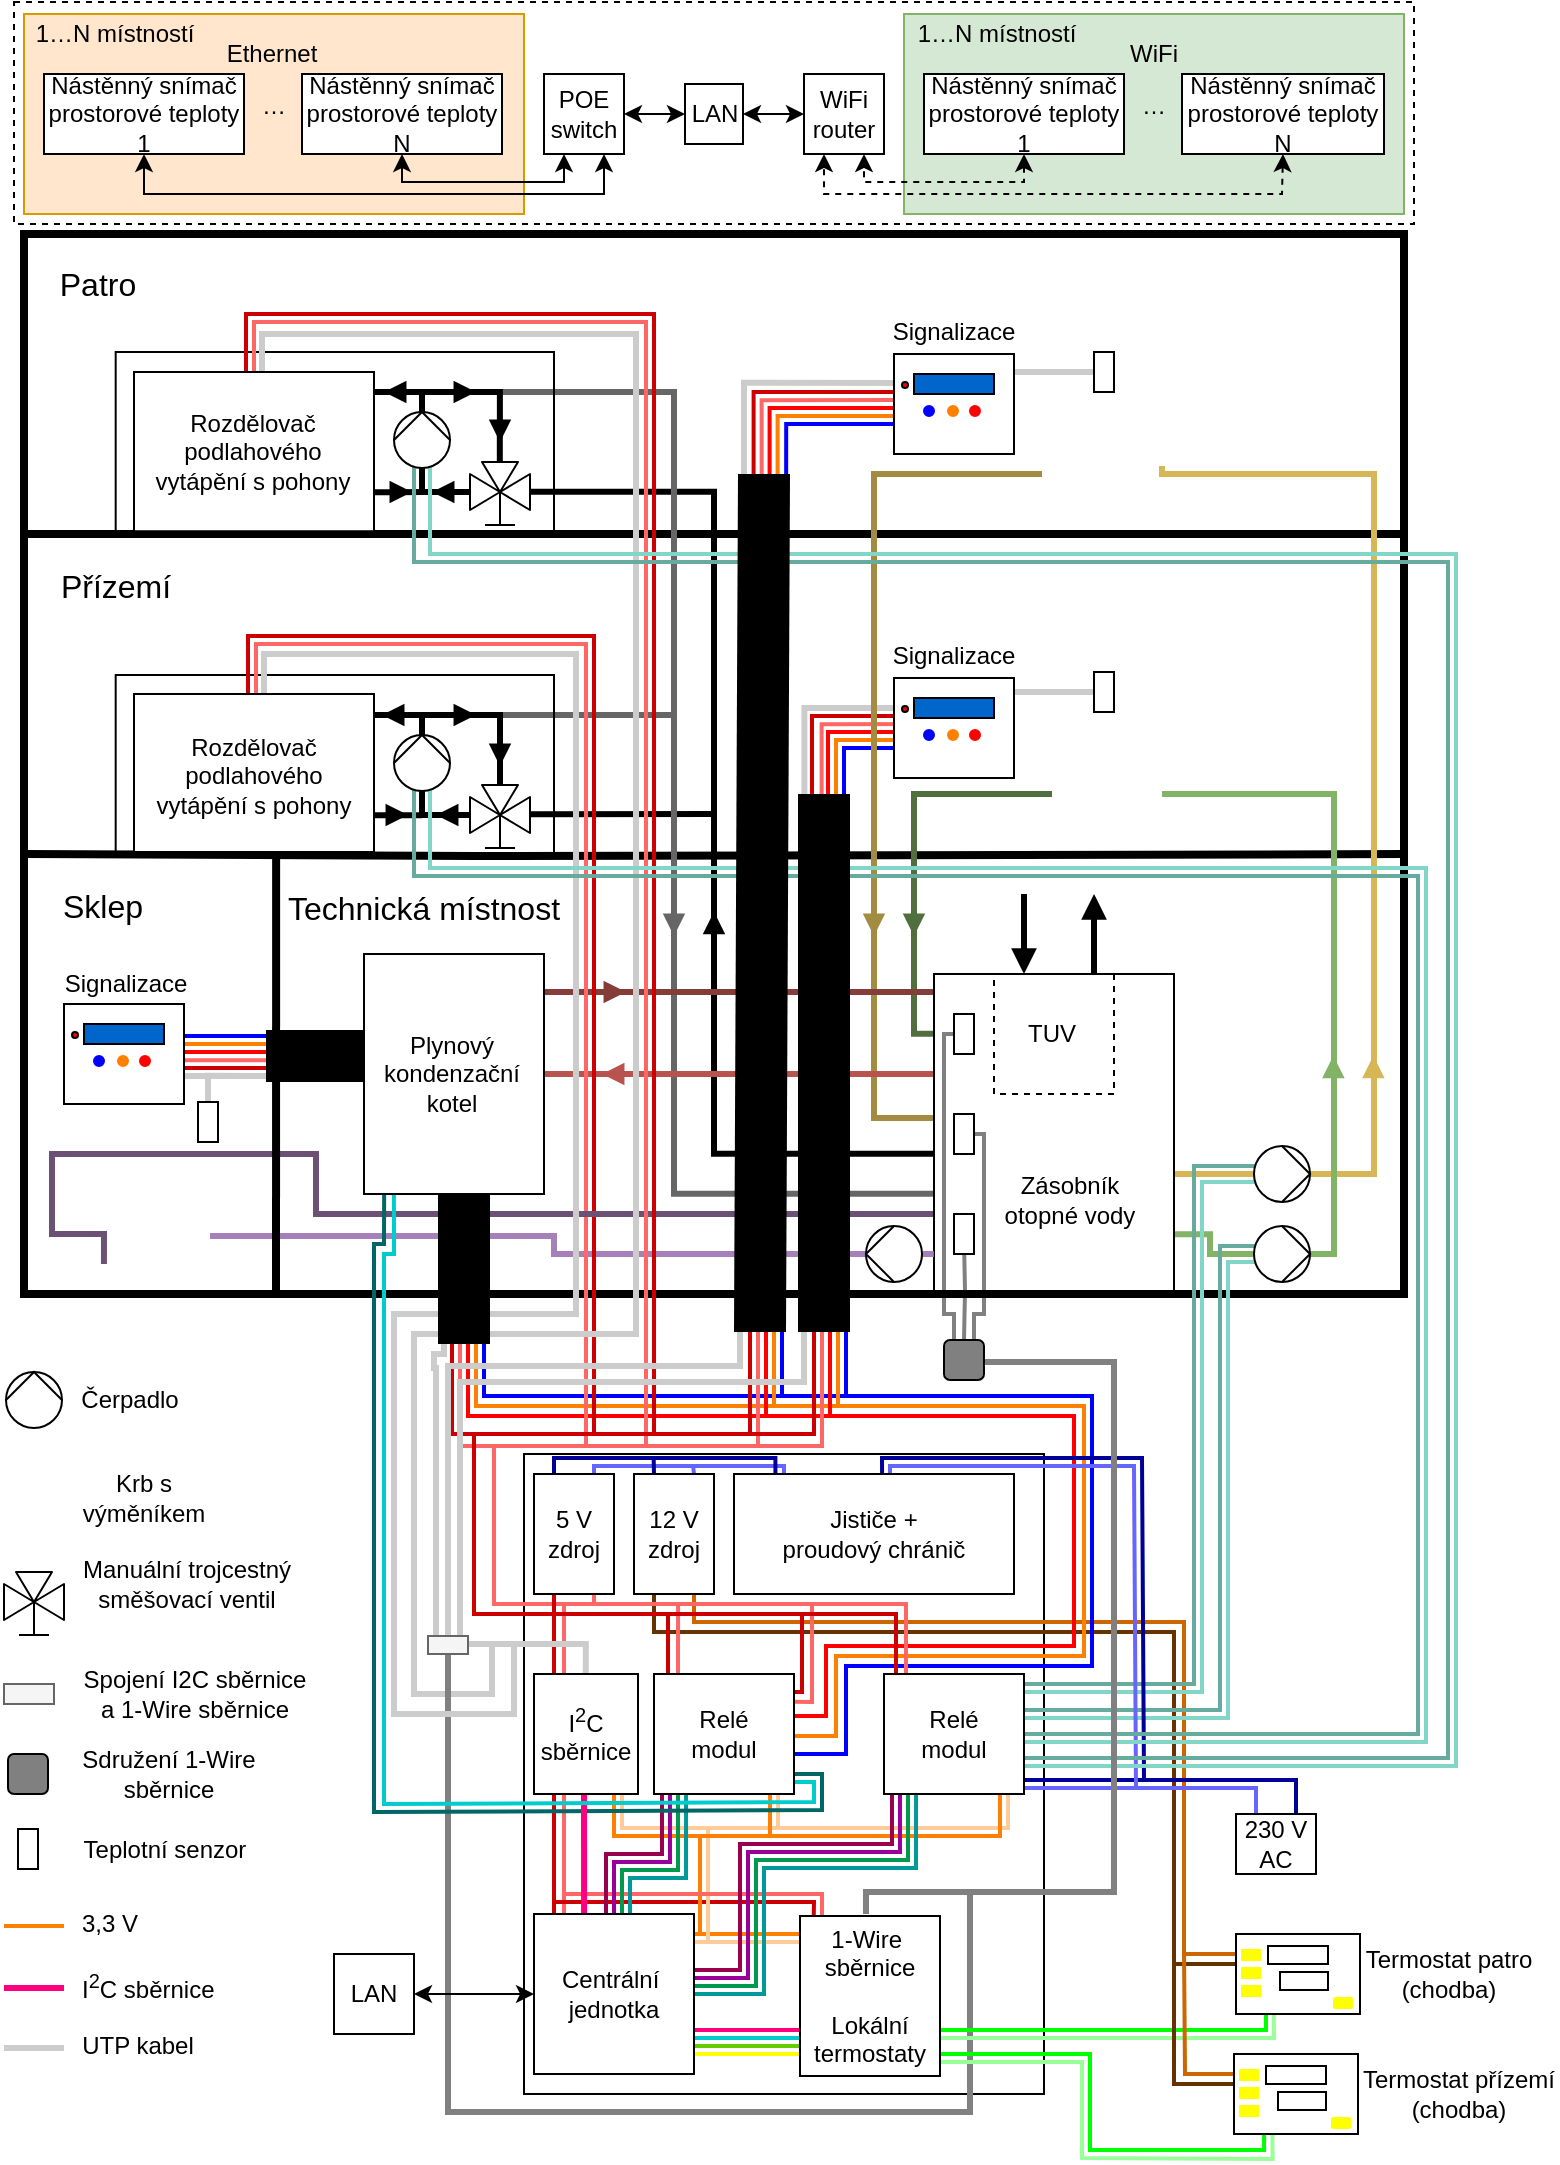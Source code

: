 <mxfile version="15.6.2" type="device"><diagram id="pLqHmQiU0E1_XqOjpQkK" name="Page-1"><mxGraphModel dx="2370" dy="1175" grid="1" gridSize="10" guides="1" tooltips="1" connect="1" arrows="1" fold="1" page="1" pageScale="1" pageWidth="827" pageHeight="1169" math="0" shadow="0"><root><mxCell id="0"/><mxCell id="1" parent="0"/><mxCell id="0jQJ0_OTmJtkc_1-VrFd-46" value="" style="rounded=0;whiteSpace=wrap;html=1;fillColor=#FFFFFF;" parent="1" vertex="1"><mxGeometry x="310" y="760" width="260" height="320" as="geometry"/></mxCell><mxCell id="7mHYzX6K8566hlfJY_Qs-44" style="edgeStyle=orthogonalEdgeStyle;rounded=0;orthogonalLoop=1;jettySize=auto;html=1;exitX=0.25;exitY=1;exitDx=0;exitDy=0;endArrow=none;endFill=0;strokeWidth=2;strokeColor=#663300;" parent="1" source="0jQJ0_OTmJtkc_1-VrFd-48" edge="1"><mxGeometry relative="1" as="geometry"><mxPoint x="666" y="1015" as="targetPoint"/><Array as="points"><mxPoint x="375" y="849"/><mxPoint x="635" y="849"/><mxPoint x="635" y="1015"/><mxPoint x="666" y="1015"/></Array></mxGeometry></mxCell><mxCell id="7mHYzX6K8566hlfJY_Qs-45" style="edgeStyle=orthogonalEdgeStyle;rounded=0;orthogonalLoop=1;jettySize=auto;html=1;exitX=0.75;exitY=1;exitDx=0;exitDy=0;endArrow=none;endFill=0;strokeWidth=2;strokeColor=#CC6600;" parent="1" source="0jQJ0_OTmJtkc_1-VrFd-48" edge="1"><mxGeometry relative="1" as="geometry"><mxPoint x="666" y="1010" as="targetPoint"/><Array as="points"><mxPoint x="395" y="844"/><mxPoint x="640" y="844"/><mxPoint x="640" y="1010"/><mxPoint x="642" y="1010"/></Array></mxGeometry></mxCell><mxCell id="HUgoichTbE1FsZS7DkGb-6" style="edgeStyle=orthogonalEdgeStyle;rounded=0;orthogonalLoop=1;jettySize=auto;html=1;entryX=0.75;entryY=0;entryDx=0;entryDy=0;endArrow=none;endFill=0;strokeColor=#808080;strokeWidth=2;" edge="1" parent="1" target="HUgoichTbE1FsZS7DkGb-1"><mxGeometry relative="1" as="geometry"><mxPoint x="530" y="600" as="sourcePoint"/><Array as="points"><mxPoint x="540" y="600"/><mxPoint x="540" y="690"/><mxPoint x="535" y="690"/></Array></mxGeometry></mxCell><mxCell id="HUgoichTbE1FsZS7DkGb-5" style="edgeStyle=orthogonalEdgeStyle;rounded=0;orthogonalLoop=1;jettySize=auto;html=1;endArrow=none;endFill=0;strokeColor=#808080;strokeWidth=2;" edge="1" parent="1" target="HUgoichTbE1FsZS7DkGb-1"><mxGeometry relative="1" as="geometry"><mxPoint x="530" y="653" as="sourcePoint"/></mxGeometry></mxCell><mxCell id="HUgoichTbE1FsZS7DkGb-3" style="edgeStyle=orthogonalEdgeStyle;rounded=0;orthogonalLoop=1;jettySize=auto;html=1;entryX=0.25;entryY=0;entryDx=0;entryDy=0;endArrow=none;endFill=0;strokeColor=#808080;strokeWidth=2;" edge="1" parent="1" target="HUgoichTbE1FsZS7DkGb-1"><mxGeometry relative="1" as="geometry"><mxPoint x="528" y="550" as="sourcePoint"/><Array as="points"><mxPoint x="520" y="550"/><mxPoint x="520" y="690"/><mxPoint x="525" y="690"/></Array></mxGeometry></mxCell><mxCell id="lErD-rOCOk7AjHw4uwY6-37" style="edgeStyle=orthogonalEdgeStyle;rounded=0;orthogonalLoop=1;jettySize=auto;html=1;fontFamily=Computer Modern;fontSource=https%3A%2F%2Ffonts.googleapis.com%2Fcss%3Ffamily%3DComputer%2BModern;endArrow=none;endFill=0;strokeColor=#CCCCCC;strokeWidth=3;" parent="1" edge="1"><mxGeometry relative="1" as="geometry"><mxPoint x="171.944" y="570.944" as="targetPoint"/><mxPoint x="152" y="589" as="sourcePoint"/><Array as="points"><mxPoint x="152" y="571"/></Array></mxGeometry></mxCell><mxCell id="lErD-rOCOk7AjHw4uwY6-29" style="edgeStyle=orthogonalEdgeStyle;rounded=0;orthogonalLoop=1;jettySize=auto;html=1;fontFamily=Computer Modern;fontSource=https%3A%2F%2Ffonts.googleapis.com%2Fcss%3Ffamily%3DComputer%2BModern;endArrow=none;endFill=0;strokeColor=#CCCCCC;strokeWidth=3;" parent="1" target="0jQJ0_OTmJtkc_1-VrFd-12" edge="1"><mxGeometry relative="1" as="geometry"><mxPoint x="600" y="379" as="sourcePoint"/><Array as="points"><mxPoint x="560" y="379"/><mxPoint x="560" y="379"/></Array></mxGeometry></mxCell><mxCell id="lErD-rOCOk7AjHw4uwY6-25" style="edgeStyle=orthogonalEdgeStyle;rounded=0;orthogonalLoop=1;jettySize=auto;html=1;fontFamily=Computer Modern;fontSource=https%3A%2F%2Ffonts.googleapis.com%2Fcss%3Ffamily%3DComputer%2BModern;endArrow=none;endFill=0;strokeColor=#CCCCCC;strokeWidth=3;" parent="1" edge="1"><mxGeometry relative="1" as="geometry"><mxPoint x="600" y="219" as="sourcePoint"/><mxPoint x="555" y="219" as="targetPoint"/><Array as="points"><mxPoint x="555" y="219"/></Array></mxGeometry></mxCell><mxCell id="5Z41u9isIdi4gbkcJRuZ-38" value="" style="rounded=0;whiteSpace=wrap;html=1;hachureGap=4;pointerEvents=0;fillColor=#d5e8d4;strokeColor=#82b366;" parent="1" vertex="1"><mxGeometry x="500" y="40" width="250" height="100" as="geometry"/></mxCell><mxCell id="5Z41u9isIdi4gbkcJRuZ-36" value="" style="rounded=0;whiteSpace=wrap;html=1;hachureGap=4;pointerEvents=0;fillColor=#ffe6cc;strokeColor=#d79b00;" parent="1" vertex="1"><mxGeometry x="60" y="40" width="250" height="100" as="geometry"/></mxCell><mxCell id="nU4Wek5RADCCYADg814_-1" value="" style="whiteSpace=wrap;html=1;fillColor=none;strokeWidth=4;" parent="1" vertex="1"><mxGeometry x="60" y="150" width="690" height="530" as="geometry"/></mxCell><mxCell id="nU4Wek5RADCCYADg814_-2" value="" style="endArrow=none;html=1;exitX=0;exitY=0.283;exitDx=0;exitDy=0;entryX=1;entryY=0.283;entryDx=0;entryDy=0;entryPerimeter=0;exitPerimeter=0;strokeWidth=4;" parent="1" source="nU4Wek5RADCCYADg814_-1" target="nU4Wek5RADCCYADg814_-1" edge="1"><mxGeometry width="50" height="50" relative="1" as="geometry"><mxPoint x="67" y="301.0" as="sourcePoint"/><mxPoint x="747" y="301.0" as="targetPoint"/></mxGeometry></mxCell><mxCell id="nU4Wek5RADCCYADg814_-3" value="" style="endArrow=none;html=1;exitX=0.001;exitY=0.585;exitDx=0;exitDy=0;exitPerimeter=0;strokeWidth=4;entryX=1;entryY=0.585;entryDx=0;entryDy=0;entryPerimeter=0;" parent="1" source="nU4Wek5RADCCYADg814_-1" target="nU4Wek5RADCCYADg814_-1" edge="1"><mxGeometry width="50" height="50" relative="1" as="geometry"><mxPoint x="65" y="460.6" as="sourcePoint"/><mxPoint x="745" y="461" as="targetPoint"/><Array as="points"><mxPoint x="295" y="461"/></Array></mxGeometry></mxCell><mxCell id="b4fp3Ex5oaEf3IT4iPGK-11" style="edgeStyle=orthogonalEdgeStyle;rounded=0;orthogonalLoop=1;jettySize=auto;html=1;exitX=1;exitY=0.5;exitDx=0;exitDy=0;exitPerimeter=0;endArrow=none;endFill=0;strokeWidth=3;entryX=0.822;entryY=0.544;entryDx=0;entryDy=0;entryPerimeter=0;strokeColor=#A680B8;" parent="1" source="b4fp3Ex5oaEf3IT4iPGK-9" target="b4fp3Ex5oaEf3IT4iPGK-6" edge="1"><mxGeometry relative="1" as="geometry"/></mxCell><mxCell id="nU4Wek5RADCCYADg814_-73" style="edgeStyle=orthogonalEdgeStyle;rounded=0;orthogonalLoop=1;jettySize=auto;html=1;endArrow=none;endFill=0;strokeColor=#000000;strokeWidth=3;exitX=0.997;exitY=0.767;exitDx=0;exitDy=0;exitPerimeter=0;" parent="1" source="nU4Wek5RADCCYADg814_-74" edge="1"><mxGeometry relative="1" as="geometry"><mxPoint x="237" y="440.5" as="sourcePoint"/><mxPoint x="259" y="440.5" as="targetPoint"/><Array as="points"/></mxGeometry></mxCell><mxCell id="nU4Wek5RADCCYADg814_-78" style="edgeStyle=orthogonalEdgeStyle;rounded=0;orthogonalLoop=1;jettySize=auto;html=1;exitX=0;exitY=0.5;exitDx=0;exitDy=0;exitPerimeter=0;endArrow=none;endFill=0;strokeColor=#000000;strokeWidth=3;" parent="1" source="nU4Wek5RADCCYADg814_-79" edge="1"><mxGeometry relative="1" as="geometry"><mxPoint x="283" y="440.5" as="targetPoint"/><Array as="points"><mxPoint x="259" y="440.5"/></Array></mxGeometry></mxCell><mxCell id="69sMIb6LIuiQVJHQGN4--24" style="edgeStyle=orthogonalEdgeStyle;rounded=0;orthogonalLoop=1;jettySize=auto;html=1;strokeWidth=2;endArrow=none;endFill=0;strokeColor=#0000FF;exitX=0.596;exitY=0.626;exitDx=0;exitDy=0;exitPerimeter=0;" parent="1" edge="1"><mxGeometry relative="1" as="geometry"><mxPoint x="441.08" y="271.16" as="sourcePoint"/><mxPoint x="504.8" y="245" as="targetPoint"/><Array as="points"><mxPoint x="440.8" y="245"/></Array></mxGeometry></mxCell><mxCell id="69sMIb6LIuiQVJHQGN4--25" style="edgeStyle=orthogonalEdgeStyle;rounded=0;orthogonalLoop=1;jettySize=auto;html=1;strokeWidth=2;endArrow=none;endFill=0;strokeColor=#FF8000;" parent="1" edge="1"><mxGeometry relative="1" as="geometry"><mxPoint x="436.8" y="272" as="sourcePoint"/><mxPoint x="501.8" y="241.0" as="targetPoint"/><Array as="points"><mxPoint x="436.8" y="241"/></Array></mxGeometry></mxCell><mxCell id="69sMIb6LIuiQVJHQGN4--26" style="edgeStyle=orthogonalEdgeStyle;rounded=0;orthogonalLoop=1;jettySize=auto;html=1;strokeWidth=2;endArrow=none;endFill=0;strokeColor=#FF0000;" parent="1" edge="1"><mxGeometry relative="1" as="geometry"><mxPoint x="434.8" y="278" as="sourcePoint"/><mxPoint x="501.8" y="237.0" as="targetPoint"/><Array as="points"><mxPoint x="432.8" y="278"/><mxPoint x="432.8" y="237"/></Array></mxGeometry></mxCell><mxCell id="69sMIb6LIuiQVJHQGN4--27" style="edgeStyle=orthogonalEdgeStyle;rounded=0;orthogonalLoop=1;jettySize=auto;html=1;strokeWidth=2;endArrow=none;endFill=0;strokeColor=#FF6666;entryX=0.218;entryY=0.821;entryDx=0;entryDy=0;entryPerimeter=0;exitX=0.578;exitY=0.642;exitDx=0;exitDy=0;exitPerimeter=0;" parent="1" edge="1"><mxGeometry relative="1" as="geometry"><mxPoint x="428.84" y="281.72" as="sourcePoint"/><mxPoint x="496.42" y="233.05" as="targetPoint"/><Array as="points"><mxPoint x="428.8" y="233"/></Array></mxGeometry></mxCell><mxCell id="69sMIb6LIuiQVJHQGN4--28" style="edgeStyle=orthogonalEdgeStyle;rounded=0;orthogonalLoop=1;jettySize=auto;html=1;strokeWidth=2;endArrow=none;endFill=0;strokeColor=#CC0000;entryX=0.174;entryY=1.003;entryDx=0;entryDy=0;entryPerimeter=0;" parent="1" edge="1"><mxGeometry relative="1" as="geometry"><mxPoint x="424.8" y="288" as="sourcePoint"/><mxPoint x="511.96" y="230.03" as="targetPoint"/><Array as="points"><mxPoint x="425" y="229"/><mxPoint x="500" y="229"/><mxPoint x="500" y="230"/></Array></mxGeometry></mxCell><mxCell id="69sMIb6LIuiQVJHQGN4--29" style="edgeStyle=orthogonalEdgeStyle;rounded=0;orthogonalLoop=1;jettySize=auto;html=1;strokeWidth=3;endArrow=none;endFill=0;strokeColor=#CCCCCC;exitX=0.565;exitY=0.638;exitDx=0;exitDy=0;exitPerimeter=0;entryX=1;entryY=0;entryDx=0;entryDy=0;" parent="1" edge="1"><mxGeometry relative="1" as="geometry"><mxPoint x="420.0" y="279.08" as="sourcePoint"/><mxPoint x="500.561" y="224.439" as="targetPoint"/><Array as="points"><mxPoint x="420" y="224"/></Array></mxGeometry></mxCell><mxCell id="69sMIb6LIuiQVJHQGN4--18" style="edgeStyle=orthogonalEdgeStyle;rounded=0;orthogonalLoop=1;jettySize=auto;html=1;strokeWidth=2;endArrow=none;endFill=0;strokeColor=#0000FF;exitX=0.596;exitY=0.626;exitDx=0;exitDy=0;exitPerimeter=0;" parent="1" source="nU4Wek5RADCCYADg814_-1" edge="1"><mxGeometry relative="1" as="geometry"><mxPoint x="470" y="407" as="sourcePoint"/><mxPoint x="534" y="407" as="targetPoint"/><Array as="points"><mxPoint x="470" y="407"/></Array></mxGeometry></mxCell><mxCell id="69sMIb6LIuiQVJHQGN4--19" style="edgeStyle=orthogonalEdgeStyle;rounded=0;orthogonalLoop=1;jettySize=auto;html=1;strokeWidth=2;endArrow=none;endFill=0;strokeColor=#FF8000;" parent="1" edge="1"><mxGeometry relative="1" as="geometry"><mxPoint x="466" y="434" as="sourcePoint"/><mxPoint x="531" y="403.0" as="targetPoint"/><Array as="points"><mxPoint x="466" y="403"/></Array></mxGeometry></mxCell><mxCell id="69sMIb6LIuiQVJHQGN4--20" style="edgeStyle=orthogonalEdgeStyle;rounded=0;orthogonalLoop=1;jettySize=auto;html=1;strokeWidth=2;endArrow=none;endFill=0;strokeColor=#FF0000;" parent="1" edge="1"><mxGeometry relative="1" as="geometry"><mxPoint x="464" y="440" as="sourcePoint"/><mxPoint x="531" y="399" as="targetPoint"/><Array as="points"><mxPoint x="462" y="440"/><mxPoint x="462" y="399"/></Array></mxGeometry></mxCell><mxCell id="69sMIb6LIuiQVJHQGN4--21" style="edgeStyle=orthogonalEdgeStyle;rounded=0;orthogonalLoop=1;jettySize=auto;html=1;strokeWidth=2;endArrow=none;endFill=0;strokeColor=#FF6666;entryX=0.218;entryY=0.821;entryDx=0;entryDy=0;entryPerimeter=0;exitX=0.578;exitY=0.642;exitDx=0;exitDy=0;exitPerimeter=0;" parent="1" source="nU4Wek5RADCCYADg814_-1" edge="1"><mxGeometry relative="1" as="geometry"><mxPoint x="440.38" y="396.19" as="sourcePoint"/><mxPoint x="525.62" y="395.05" as="targetPoint"/><Array as="points"><mxPoint x="458" y="395"/></Array></mxGeometry></mxCell><mxCell id="69sMIb6LIuiQVJHQGN4--23" style="edgeStyle=orthogonalEdgeStyle;rounded=0;orthogonalLoop=1;jettySize=auto;html=1;strokeWidth=2;endArrow=none;endFill=0;strokeColor=#CC0000;entryX=0.171;entryY=0.829;entryDx=0;entryDy=0;entryPerimeter=0;" parent="1" edge="1"><mxGeometry relative="1" as="geometry"><mxPoint x="454" y="450" as="sourcePoint"/><mxPoint x="507.28" y="392.14" as="targetPoint"/><Array as="points"><mxPoint x="454" y="391"/><mxPoint x="507" y="391"/></Array></mxGeometry></mxCell><mxCell id="69sMIb6LIuiQVJHQGN4--22" style="edgeStyle=orthogonalEdgeStyle;rounded=0;orthogonalLoop=1;jettySize=auto;html=1;strokeWidth=3;endArrow=none;endFill=0;strokeColor=#CCCCCC;exitX=0.565;exitY=0.638;exitDx=0;exitDy=0;exitPerimeter=0;" parent="1" edge="1"><mxGeometry relative="1" as="geometry"><mxPoint x="450.2" y="441.08" as="sourcePoint"/><mxPoint x="516" y="387" as="targetPoint"/><Array as="points"><mxPoint x="450" y="387"/></Array></mxGeometry></mxCell><mxCell id="69sMIb6LIuiQVJHQGN4--11" style="edgeStyle=orthogonalEdgeStyle;rounded=0;orthogonalLoop=1;jettySize=auto;html=1;strokeWidth=2;endArrow=none;endFill=0;strokeColor=#0000FF;" parent="1" edge="1"><mxGeometry relative="1" as="geometry"><mxPoint x="135" y="551" as="sourcePoint"/><mxPoint x="210" y="551" as="targetPoint"/><Array as="points"><mxPoint x="135" y="551"/></Array></mxGeometry></mxCell><mxCell id="69sMIb6LIuiQVJHQGN4--12" style="edgeStyle=orthogonalEdgeStyle;rounded=0;orthogonalLoop=1;jettySize=auto;html=1;strokeWidth=2;endArrow=none;endFill=0;strokeColor=#FF8000;" parent="1" edge="1"><mxGeometry relative="1" as="geometry"><mxPoint x="134" y="555" as="sourcePoint"/><mxPoint x="207" y="555" as="targetPoint"/><Array as="points"><mxPoint x="134" y="555"/><mxPoint x="288" y="555"/></Array></mxGeometry></mxCell><mxCell id="69sMIb6LIuiQVJHQGN4--13" style="edgeStyle=orthogonalEdgeStyle;rounded=0;orthogonalLoop=1;jettySize=auto;html=1;strokeWidth=2;endArrow=none;endFill=0;strokeColor=#FF0000;" parent="1" edge="1"><mxGeometry relative="1" as="geometry"><mxPoint x="134" y="559" as="sourcePoint"/><mxPoint x="208" y="559" as="targetPoint"/><Array as="points"><mxPoint x="133.99" y="559"/></Array></mxGeometry></mxCell><mxCell id="69sMIb6LIuiQVJHQGN4--15" style="edgeStyle=orthogonalEdgeStyle;rounded=0;orthogonalLoop=1;jettySize=auto;html=1;strokeWidth=2;endArrow=none;endFill=0;strokeColor=#FF6666;entryX=0.218;entryY=0.821;entryDx=0;entryDy=0;entryPerimeter=0;exitX=0.8;exitY=0.56;exitDx=0;exitDy=0;exitPerimeter=0;" parent="1" edge="1"><mxGeometry relative="1" as="geometry"><mxPoint x="128" y="563.14" as="sourcePoint"/><mxPoint x="213.24" y="562.0" as="targetPoint"/><Array as="points"><mxPoint x="128" y="562.14"/></Array></mxGeometry></mxCell><mxCell id="69sMIb6LIuiQVJHQGN4--16" style="edgeStyle=orthogonalEdgeStyle;rounded=0;orthogonalLoop=1;jettySize=auto;html=1;strokeWidth=3;endArrow=none;endFill=0;strokeColor=#CCCCCC;" parent="1" edge="1"><mxGeometry relative="1" as="geometry"><mxPoint x="135" y="571" as="sourcePoint"/><mxPoint x="213" y="571" as="targetPoint"/><Array as="points"><mxPoint x="213" y="571"/></Array></mxGeometry></mxCell><mxCell id="69sMIb6LIuiQVJHQGN4--10" style="edgeStyle=orthogonalEdgeStyle;rounded=0;orthogonalLoop=1;jettySize=auto;html=1;strokeWidth=2;endArrow=none;endFill=0;strokeColor=#0000FF;" parent="1" edge="1"><mxGeometry relative="1" as="geometry"><mxPoint x="288" y="695" as="sourcePoint"/><mxPoint x="439" y="731" as="targetPoint"/><Array as="points"><mxPoint x="290" y="695"/><mxPoint x="290" y="731"/></Array></mxGeometry></mxCell><mxCell id="69sMIb6LIuiQVJHQGN4--9" style="edgeStyle=orthogonalEdgeStyle;rounded=0;orthogonalLoop=1;jettySize=auto;html=1;strokeWidth=2;endArrow=none;endFill=0;strokeColor=#FF8000;" parent="1" edge="1"><mxGeometry relative="1" as="geometry"><mxPoint x="286" y="703" as="sourcePoint"/><mxPoint x="441" y="736" as="targetPoint"/><Array as="points"><mxPoint x="286" y="736"/><mxPoint x="440" y="736"/></Array></mxGeometry></mxCell><mxCell id="69sMIb6LIuiQVJHQGN4--8" style="edgeStyle=orthogonalEdgeStyle;rounded=0;orthogonalLoop=1;jettySize=auto;html=1;strokeWidth=2;endArrow=none;endFill=0;strokeColor=#FF0000;" parent="1" edge="1"><mxGeometry relative="1" as="geometry"><mxPoint x="282.0" y="680.0" as="sourcePoint"/><mxPoint x="430" y="741" as="targetPoint"/><Array as="points"><mxPoint x="281.99" y="741"/></Array></mxGeometry></mxCell><mxCell id="69sMIb6LIuiQVJHQGN4--7" style="edgeStyle=orthogonalEdgeStyle;rounded=0;orthogonalLoop=1;jettySize=auto;html=1;strokeWidth=2;endArrow=none;endFill=0;strokeColor=#FF6666;" parent="1" edge="1"><mxGeometry relative="1" as="geometry"><mxPoint x="278" y="697" as="sourcePoint"/><mxPoint x="300" y="756" as="targetPoint"/><Array as="points"><mxPoint x="278" y="680"/><mxPoint x="278" y="756"/></Array></mxGeometry></mxCell><mxCell id="69sMIb6LIuiQVJHQGN4--6" style="edgeStyle=orthogonalEdgeStyle;rounded=0;orthogonalLoop=1;jettySize=auto;html=1;strokeWidth=2;endArrow=none;endFill=0;strokeColor=#CC0000;" parent="1" edge="1"><mxGeometry relative="1" as="geometry"><mxPoint x="274" y="692" as="sourcePoint"/><mxPoint x="384" y="751" as="targetPoint"/><Array as="points"><mxPoint x="274" y="690"/><mxPoint x="274" y="750"/><mxPoint x="384" y="750"/></Array></mxGeometry></mxCell><mxCell id="69sMIb6LIuiQVJHQGN4--5" style="edgeStyle=orthogonalEdgeStyle;rounded=0;orthogonalLoop=1;jettySize=auto;html=1;strokeWidth=3;endArrow=none;endFill=0;strokeColor=#CCCCCC;entryX=0.3;entryY=0.444;entryDx=0;entryDy=0;entryPerimeter=0;" parent="1" target="7mHYzX6K8566hlfJY_Qs-19" edge="1"><mxGeometry relative="1" as="geometry"><mxPoint x="270" y="700" as="sourcePoint"/><mxPoint x="262" y="852" as="targetPoint"/><Array as="points"><mxPoint x="270" y="710"/><mxPoint x="265" y="710"/><mxPoint x="265" y="717"/><mxPoint x="266" y="717"/><mxPoint x="266" y="855"/></Array></mxGeometry></mxCell><mxCell id="nU4Wek5RADCCYADg814_-81" value="" style="endArrow=none;html=1;strokeColor=#000000;strokeWidth=3;exitX=-0.003;exitY=0.593;exitDx=0;exitDy=0;exitPerimeter=0;" parent="1" source="nU4Wek5RADCCYADg814_-76" edge="1"><mxGeometry width="50" height="50" relative="1" as="geometry"><mxPoint x="345" y="470" as="sourcePoint"/><mxPoint x="405" y="440" as="targetPoint"/></mxGeometry></mxCell><mxCell id="nU4Wek5RADCCYADg814_-28" style="edgeStyle=orthogonalEdgeStyle;rounded=0;orthogonalLoop=1;jettySize=auto;html=1;endArrow=none;endFill=0;strokeWidth=3;fillColor=#d5e8d4;entryX=0.001;entryY=0.187;entryDx=0;entryDy=0;entryPerimeter=0;strokeColor=#506E3E;" parent="1" target="nU4Wek5RADCCYADg814_-4" edge="1"><mxGeometry relative="1" as="geometry"><mxPoint x="512" y="550" as="targetPoint"/><Array as="points"><mxPoint x="505" y="430"/><mxPoint x="505" y="550"/></Array><mxPoint x="574" y="430" as="sourcePoint"/></mxGeometry></mxCell><mxCell id="nU4Wek5RADCCYADg814_-29" style="edgeStyle=orthogonalEdgeStyle;rounded=0;orthogonalLoop=1;jettySize=auto;html=1;endArrow=none;endFill=0;strokeWidth=3;fillColor=#fff2cc;entryX=0;entryY=0.437;entryDx=0;entryDy=0;entryPerimeter=0;strokeColor=#A38B42;" parent="1" edge="1"><mxGeometry relative="1" as="geometry"><mxPoint x="569" y="270" as="sourcePoint"/><mxPoint x="515" y="592" as="targetPoint"/><Array as="points"><mxPoint x="485" y="270"/><mxPoint x="485" y="592"/></Array></mxGeometry></mxCell><mxCell id="nU4Wek5RADCCYADg814_-42" style="edgeStyle=orthogonalEdgeStyle;rounded=0;orthogonalLoop=1;jettySize=auto;html=1;endArrow=none;endFill=0;strokeColor=#000000;strokeWidth=3;exitX=-0.016;exitY=0.586;exitDx=0;exitDy=0;exitPerimeter=0;entryX=0;entryY=0.562;entryDx=0;entryDy=0;entryPerimeter=0;" parent="1" source="nU4Wek5RADCCYADg814_-52" target="nU4Wek5RADCCYADg814_-4" edge="1"><mxGeometry relative="1" as="geometry"><mxPoint x="318" y="220" as="sourcePoint"/><mxPoint x="514" y="610" as="targetPoint"/><Array as="points"><mxPoint x="405" y="279"/><mxPoint x="405" y="610"/></Array></mxGeometry></mxCell><mxCell id="nU4Wek5RADCCYADg814_-45" style="edgeStyle=orthogonalEdgeStyle;rounded=0;orthogonalLoop=1;jettySize=auto;html=1;endArrow=none;endFill=0;strokeColor=#666666;strokeWidth=3;exitX=0;exitY=0.687;exitDx=0;exitDy=0;exitPerimeter=0;fillColor=#f5f5f5;" parent="1" source="nU4Wek5RADCCYADg814_-4" edge="1"><mxGeometry relative="1" as="geometry"><mxPoint x="298" y="230" as="targetPoint"/><mxPoint x="515" y="639.01" as="sourcePoint"/><Array as="points"><mxPoint x="385" y="630"/><mxPoint x="385" y="229"/><mxPoint x="298" y="229"/></Array></mxGeometry></mxCell><mxCell id="nU4Wek5RADCCYADg814_-80" value="" style="endArrow=none;html=1;strokeColor=#666666;strokeWidth=3;fillColor=#f5f5f5;" parent="1" edge="1"><mxGeometry width="50" height="50" relative="1" as="geometry"><mxPoint x="298" y="390.5" as="sourcePoint"/><mxPoint x="385" y="390.5" as="targetPoint"/></mxGeometry></mxCell><mxCell id="nU4Wek5RADCCYADg814_-30" style="edgeStyle=orthogonalEdgeStyle;rounded=0;orthogonalLoop=1;jettySize=auto;html=1;entryX=1;entryY=0.625;entryDx=0;entryDy=0;entryPerimeter=0;endArrow=none;endFill=0;strokeWidth=3;exitX=0;exitY=0.5;exitDx=0;exitDy=0;exitPerimeter=0;strokeColor=#D6B656;" parent="1" source="nU4Wek5RADCCYADg814_-35" target="nU4Wek5RADCCYADg814_-4" edge="1"><mxGeometry relative="1" as="geometry"><mxPoint x="698.408" y="617.048" as="sourcePoint"/><mxPoint x="635.12" y="649.58" as="targetPoint"/><Array as="points"/></mxGeometry></mxCell><mxCell id="nU4Wek5RADCCYADg814_-8" value="" style="rounded=0;whiteSpace=wrap;html=1;fillColor=none;" parent="1" vertex="1"><mxGeometry x="105.84" y="209" width="219.16" height="89.62" as="geometry"/></mxCell><mxCell id="nU4Wek5RADCCYADg814_-24" style="edgeStyle=orthogonalEdgeStyle;rounded=0;orthogonalLoop=1;jettySize=auto;html=1;endArrow=none;endFill=0;entryX=0;entryY=0.059;entryDx=0;entryDy=0;entryPerimeter=0;strokeWidth=3;fillColor=#f8cecc;strokeColor=#853D3A;" parent="1" edge="1"><mxGeometry relative="1" as="geometry"><mxPoint x="320" y="529" as="sourcePoint"/><mxPoint x="515" y="529.0" as="targetPoint"/><Array as="points"/></mxGeometry></mxCell><mxCell id="nU4Wek5RADCCYADg814_-25" style="edgeStyle=orthogonalEdgeStyle;rounded=0;orthogonalLoop=1;jettySize=auto;html=1;endArrow=none;endFill=0;fillColor=#f8cecc;strokeWidth=3;strokeColor=#B85450;" parent="1" source="nU4Wek5RADCCYADg814_-10" edge="1"><mxGeometry relative="1" as="geometry"><mxPoint x="515" y="570" as="targetPoint"/><Array as="points"><mxPoint x="265" y="620"/><mxPoint x="265" y="570"/></Array></mxGeometry></mxCell><mxCell id="nU4Wek5RADCCYADg814_-61" style="edgeStyle=orthogonalEdgeStyle;rounded=0;orthogonalLoop=1;jettySize=auto;html=1;endArrow=none;endFill=0;strokeColor=#000000;strokeWidth=3;exitX=0.999;exitY=0.755;exitDx=0;exitDy=0;exitPerimeter=0;" parent="1" source="nU4Wek5RADCCYADg814_-14" edge="1"><mxGeometry relative="1" as="geometry"><mxPoint x="237" y="279" as="sourcePoint"/><mxPoint x="259" y="279" as="targetPoint"/><Array as="points"><mxPoint x="247" y="279"/></Array></mxGeometry></mxCell><mxCell id="nU4Wek5RADCCYADg814_-46" value="" style="rounded=0;whiteSpace=wrap;html=1;strokeWidth=1;fillColor=none;dashed=1;" parent="1" vertex="1"><mxGeometry x="545" y="520" width="60" height="60" as="geometry"/></mxCell><mxCell id="nU4Wek5RADCCYADg814_-47" value="TUV" style="text;html=1;strokeColor=none;fillColor=none;align=center;verticalAlign=middle;whiteSpace=wrap;rounded=0;dashed=1;" parent="1" vertex="1"><mxGeometry x="554" y="540" width="40" height="20" as="geometry"/></mxCell><mxCell id="nU4Wek5RADCCYADg814_-48" style="edgeStyle=orthogonalEdgeStyle;rounded=0;orthogonalLoop=1;jettySize=auto;html=1;endArrow=none;endFill=0;strokeWidth=3;strokeColor=#d6b656;entryX=1;entryY=0.5;entryDx=0;entryDy=0;entryPerimeter=0;fillColor=#fff2cc;exitX=0.811;exitY=0.489;exitDx=0;exitDy=0;exitPerimeter=0;" parent="1" source="nU4Wek5RADCCYADg814_-7" target="nU4Wek5RADCCYADg814_-35" edge="1"><mxGeometry relative="1" as="geometry"><mxPoint x="638" y="210" as="sourcePoint"/><mxPoint x="704.0" y="624" as="targetPoint"/><Array as="points"><mxPoint x="629" y="270"/><mxPoint x="735" y="270"/><mxPoint x="735" y="620"/></Array></mxGeometry></mxCell><mxCell id="nU4Wek5RADCCYADg814_-63" style="edgeStyle=orthogonalEdgeStyle;rounded=0;orthogonalLoop=1;jettySize=auto;html=1;exitX=0;exitY=0.5;exitDx=0;exitDy=0;exitPerimeter=0;endArrow=none;endFill=0;strokeColor=#82b366;strokeWidth=3;fillColor=#d5e8d4;entryX=1.001;entryY=0.813;entryDx=0;entryDy=0;entryPerimeter=0;" parent="1" source="nU4Wek5RADCCYADg814_-49" target="nU4Wek5RADCCYADg814_-4" edge="1"><mxGeometry relative="1" as="geometry"><mxPoint x="635" y="639" as="targetPoint"/><Array as="points"><mxPoint x="653" y="660"/><mxPoint x="653" y="650"/></Array><mxPoint x="675" y="659" as="sourcePoint"/></mxGeometry></mxCell><mxCell id="nU4Wek5RADCCYADg814_-64" style="edgeStyle=orthogonalEdgeStyle;rounded=0;orthogonalLoop=1;jettySize=auto;html=1;exitX=1;exitY=0.5;exitDx=0;exitDy=0;exitPerimeter=0;endArrow=none;endFill=0;strokeColor=#82b366;strokeWidth=3;fillColor=#d5e8d4;entryX=0.811;entryY=0.522;entryDx=0;entryDy=0;entryPerimeter=0;" parent="1" source="nU4Wek5RADCCYADg814_-49" target="9d8b6mASqifzFQL8EZpE-1" edge="1"><mxGeometry relative="1" as="geometry"><mxPoint x="646" y="430" as="targetPoint"/><Array as="points"><mxPoint x="715" y="660"/><mxPoint x="715" y="430"/><mxPoint x="629" y="430"/></Array></mxGeometry></mxCell><mxCell id="0jQJ0_OTmJtkc_1-VrFd-65" style="edgeStyle=orthogonalEdgeStyle;rounded=0;orthogonalLoop=1;jettySize=auto;html=1;endArrow=none;endFill=0;strokeColor=#67AB9F;strokeWidth=2;exitX=0.107;exitY=0.357;exitDx=0;exitDy=0;exitPerimeter=0;entryX=0.971;entryY=0.367;entryDx=0;entryDy=0;entryPerimeter=0;" parent="1" source="nU4Wek5RADCCYADg814_-49" target="0jQJ0_OTmJtkc_1-VrFd-50" edge="1"><mxGeometry relative="1" as="geometry"><mxPoint x="668" y="933" as="targetPoint"/><mxPoint x="681" y="661.0" as="sourcePoint"/><Array as="points"><mxPoint x="658" y="656"/><mxPoint x="658" y="888"/><mxPoint x="554" y="888"/></Array></mxGeometry></mxCell><mxCell id="0jQJ0_OTmJtkc_1-VrFd-66" style="edgeStyle=orthogonalEdgeStyle;rounded=0;orthogonalLoop=1;jettySize=auto;html=1;endArrow=none;endFill=0;strokeWidth=2;strokeColor=#81D6C7;exitX=0.143;exitY=0.643;exitDx=0;exitDy=0;exitPerimeter=0;entryX=0.957;entryY=0.467;entryDx=0;entryDy=0;entryPerimeter=0;" parent="1" source="nU4Wek5RADCCYADg814_-49" target="0jQJ0_OTmJtkc_1-VrFd-50" edge="1"><mxGeometry relative="1" as="geometry"><mxPoint x="663" y="728" as="targetPoint"/><Array as="points"><mxPoint x="662" y="664"/><mxPoint x="662" y="892"/><mxPoint x="553" y="892"/></Array></mxGeometry></mxCell><mxCell id="nU4Wek5RADCCYADg814_-49" value="" style="shape=mxgraph.pid.pumps_-_iso.pump_(liquid);html=1;pointerEvents=1;align=center;verticalLabelPosition=bottom;verticalAlign=top;dashed=0;" parent="1" vertex="1"><mxGeometry x="675" y="646" width="28" height="28" as="geometry"/></mxCell><mxCell id="nU4Wek5RADCCYADg814_-52" value="" style="verticalLabelPosition=bottom;align=center;html=1;verticalAlign=top;pointerEvents=1;dashed=0;shape=mxgraph.pid2valves.valve;valveType=threeWay;actuator=man;fillColor=none;rotation=-180;" parent="1" vertex="1"><mxGeometry x="283" y="264" width="30" height="36" as="geometry"/></mxCell><mxCell id="nU4Wek5RADCCYADg814_-58" style="edgeStyle=orthogonalEdgeStyle;rounded=0;orthogonalLoop=1;jettySize=auto;html=1;exitX=1;exitY=0.5;exitDx=0;exitDy=0;exitPerimeter=0;endArrow=none;endFill=0;strokeColor=#000000;strokeWidth=3;entryX=1.002;entryY=0.125;entryDx=0;entryDy=0;entryPerimeter=0;" parent="1" edge="1"><mxGeometry relative="1" as="geometry"><mxPoint x="259.0" y="239.19" as="sourcePoint"/><mxPoint x="235.24" y="229.017" as="targetPoint"/><Array as="points"><mxPoint x="259" y="229.19"/></Array></mxGeometry></mxCell><mxCell id="nU4Wek5RADCCYADg814_-59" style="edgeStyle=orthogonalEdgeStyle;rounded=0;orthogonalLoop=1;jettySize=auto;html=1;exitX=0;exitY=0.5;exitDx=0;exitDy=0;exitPerimeter=0;endArrow=none;endFill=0;strokeColor=#000000;strokeWidth=3;" parent="1" source="nU4Wek5RADCCYADg814_-53" edge="1"><mxGeometry relative="1" as="geometry"><mxPoint x="283" y="279" as="targetPoint"/><Array as="points"><mxPoint x="259" y="279"/></Array></mxGeometry></mxCell><mxCell id="nU4Wek5RADCCYADg814_-54" value="" style="endArrow=block;html=1;strokeColor=#000000;strokeWidth=3;entryX=0.25;entryY=0;entryDx=0;entryDy=0;endFill=1;startSize=5;endSize=5;" parent="1" target="nU4Wek5RADCCYADg814_-46" edge="1"><mxGeometry width="50" height="50" relative="1" as="geometry"><mxPoint x="560" y="480" as="sourcePoint"/><mxPoint x="605" y="490" as="targetPoint"/></mxGeometry></mxCell><mxCell id="nU4Wek5RADCCYADg814_-55" value="" style="endArrow=block;html=1;strokeColor=#000000;strokeWidth=3;exitX=0.833;exitY=0.286;exitDx=0;exitDy=0;exitPerimeter=0;endFill=1;startSize=5;endSize=5;" parent="1" edge="1"><mxGeometry width="50" height="50" relative="1" as="geometry"><mxPoint x="595" y="520" as="sourcePoint"/><mxPoint x="595.02" y="479.98" as="targetPoint"/></mxGeometry></mxCell><mxCell id="0jQJ0_OTmJtkc_1-VrFd-63" style="edgeStyle=orthogonalEdgeStyle;rounded=0;orthogonalLoop=1;jettySize=auto;html=1;endArrow=none;endFill=0;strokeColor=#81D6C7;strokeWidth=2;exitX=0.571;exitY=0.429;exitDx=0;exitDy=0;exitPerimeter=0;entryX=1.005;entryY=0.167;entryDx=0;entryDy=0;entryPerimeter=0;" parent="1" source="nU4Wek5RADCCYADg814_-35" target="0jQJ0_OTmJtkc_1-VrFd-50" edge="1"><mxGeometry relative="1" as="geometry"><mxPoint x="634" y="931" as="targetPoint"/><Array as="points"><mxPoint x="691" y="624"/><mxPoint x="649" y="624"/><mxPoint x="649" y="879"/><mxPoint x="556" y="879"/></Array></mxGeometry></mxCell><mxCell id="0jQJ0_OTmJtkc_1-VrFd-64" style="edgeStyle=orthogonalEdgeStyle;rounded=0;orthogonalLoop=1;jettySize=auto;html=1;endArrow=none;endFill=0;strokeWidth=2;exitX=0.393;exitY=0.429;exitDx=0;exitDy=0;exitPerimeter=0;strokeColor=#67AB9F;entryX=0.998;entryY=0.084;entryDx=0;entryDy=0;entryPerimeter=0;" parent="1" source="nU4Wek5RADCCYADg814_-35" target="0jQJ0_OTmJtkc_1-VrFd-50" edge="1"><mxGeometry relative="1" as="geometry"><mxPoint x="645.238" y="727.762" as="targetPoint"/><Array as="points"><mxPoint x="686" y="616"/><mxPoint x="645" y="616"/><mxPoint x="645" y="875"/></Array></mxGeometry></mxCell><mxCell id="nU4Wek5RADCCYADg814_-35" value="" style="shape=mxgraph.pid.pumps_-_iso.pump_(liquid);html=1;pointerEvents=1;align=center;verticalLabelPosition=bottom;verticalAlign=top;dashed=0;" parent="1" vertex="1"><mxGeometry x="675" y="606" width="28" height="28" as="geometry"/></mxCell><mxCell id="nU4Wek5RADCCYADg814_-72" value="" style="rounded=0;whiteSpace=wrap;html=1;fillColor=none;" parent="1" vertex="1"><mxGeometry x="105.84" y="370.5" width="219.16" height="89.62" as="geometry"/></mxCell><mxCell id="0jQJ0_OTmJtkc_1-VrFd-39" style="edgeStyle=orthogonalEdgeStyle;rounded=0;orthogonalLoop=1;jettySize=auto;html=1;exitX=0.5;exitY=0;exitDx=0;exitDy=0;endArrow=none;endFill=0;strokeWidth=2;strokeColor=#FF6666;entryX=0.75;entryY=1;entryDx=0;entryDy=0;" parent="1" target="0jQJ0_OTmJtkc_1-VrFd-47" edge="1"><mxGeometry relative="1" as="geometry"><mxPoint x="176" y="380" as="sourcePoint"/><mxPoint x="340" y="695" as="targetPoint"/><Array as="points"><mxPoint x="176" y="355"/><mxPoint x="341" y="355"/><mxPoint x="341" y="756"/><mxPoint x="295" y="756"/><mxPoint x="295" y="835"/><mxPoint x="345" y="835"/></Array></mxGeometry></mxCell><mxCell id="0jQJ0_OTmJtkc_1-VrFd-40" style="edgeStyle=orthogonalEdgeStyle;rounded=0;orthogonalLoop=1;jettySize=auto;html=1;exitX=0.467;exitY=0.062;exitDx=0;exitDy=0;endArrow=none;endFill=0;strokeWidth=2;exitPerimeter=0;strokeColor=#CC0000;entryX=0.25;entryY=1;entryDx=0;entryDy=0;" parent="1" target="0jQJ0_OTmJtkc_1-VrFd-47" edge="1"><mxGeometry relative="1" as="geometry"><mxPoint x="175.04" y="390.967" as="sourcePoint"/><mxPoint x="344" y="696" as="targetPoint"/><Array as="points"><mxPoint x="172" y="391"/><mxPoint x="172" y="351"/><mxPoint x="345" y="351"/><mxPoint x="345" y="750"/><mxPoint x="285" y="750"/><mxPoint x="285" y="840"/><mxPoint x="325" y="840"/></Array></mxGeometry></mxCell><mxCell id="nU4Wek5RADCCYADg814_-75" style="edgeStyle=orthogonalEdgeStyle;rounded=0;orthogonalLoop=1;jettySize=auto;html=1;endArrow=none;endFill=0;strokeColor=#000000;strokeWidth=3;" parent="1" source="nU4Wek5RADCCYADg814_-76" edge="1"><mxGeometry relative="1" as="geometry"><mxPoint x="298" y="418" as="sourcePoint"/><mxPoint x="298" y="389" as="targetPoint"/></mxGeometry></mxCell><mxCell id="nU4Wek5RADCCYADg814_-76" value="" style="verticalLabelPosition=bottom;align=center;html=1;verticalAlign=top;pointerEvents=1;dashed=0;shape=mxgraph.pid2valves.valve;valveType=threeWay;actuator=man;fillColor=none;rotation=-180;" parent="1" vertex="1"><mxGeometry x="283" y="425.5" width="30" height="36" as="geometry"/></mxCell><mxCell id="nU4Wek5RADCCYADg814_-77" style="edgeStyle=orthogonalEdgeStyle;rounded=0;orthogonalLoop=1;jettySize=auto;html=1;exitX=1;exitY=0.5;exitDx=0;exitDy=0;exitPerimeter=0;endArrow=none;endFill=0;strokeColor=#000000;strokeWidth=3;entryX=1.002;entryY=0.125;entryDx=0;entryDy=0;entryPerimeter=0;" parent="1" edge="1"><mxGeometry relative="1" as="geometry"><mxPoint x="259" y="400.69" as="sourcePoint"/><mxPoint x="235.24" y="390.517" as="targetPoint"/><Array as="points"><mxPoint x="259" y="390.69"/></Array></mxGeometry></mxCell><mxCell id="nU4Wek5RADCCYADg814_-87" value="Zásobník otopné vody" style="text;html=1;strokeColor=none;fillColor=none;align=center;verticalAlign=middle;whiteSpace=wrap;rounded=0;dashed=1;" parent="1" vertex="1"><mxGeometry x="543" y="606" width="80" height="54" as="geometry"/></mxCell><mxCell id="nU4Wek5RADCCYADg814_-88" value="Technická místnost" style="text;html=1;strokeColor=none;fillColor=none;align=center;verticalAlign=middle;whiteSpace=wrap;rounded=0;dashed=1;fontSize=16;" parent="1" vertex="1"><mxGeometry x="190" y="477" width="140" height="20" as="geometry"/></mxCell><mxCell id="nU4Wek5RADCCYADg814_-89" value="Přízemí" style="text;html=1;strokeColor=none;fillColor=none;align=center;verticalAlign=middle;whiteSpace=wrap;rounded=0;dashed=1;fontSize=16;" parent="1" vertex="1"><mxGeometry x="66" y="316" width="80" height="20" as="geometry"/></mxCell><mxCell id="nU4Wek5RADCCYADg814_-90" value="Patro" style="text;html=1;strokeColor=none;fillColor=none;align=center;verticalAlign=middle;whiteSpace=wrap;rounded=0;dashed=1;fontSize=16;" parent="1" vertex="1"><mxGeometry x="62" y="165" width="70" height="20" as="geometry"/></mxCell><mxCell id="b4fp3Ex5oaEf3IT4iPGK-12" style="edgeStyle=orthogonalEdgeStyle;rounded=0;orthogonalLoop=1;jettySize=auto;html=1;exitX=0;exitY=0.75;exitDx=0;exitDy=0;entryX=0.233;entryY=0.7;entryDx=0;entryDy=0;entryPerimeter=0;endArrow=none;endFill=0;strokeWidth=3;strokeColor=#6A5175;" parent="1" source="nU4Wek5RADCCYADg814_-4" target="b4fp3Ex5oaEf3IT4iPGK-6" edge="1"><mxGeometry relative="1" as="geometry"><Array as="points"><mxPoint x="206" y="640"/><mxPoint x="206" y="610"/><mxPoint x="74" y="610"/><mxPoint x="74" y="650"/><mxPoint x="100" y="650"/></Array></mxGeometry></mxCell><mxCell id="nU4Wek5RADCCYADg814_-4" value="" style="rounded=0;whiteSpace=wrap;html=1;fillColor=none;" parent="1" vertex="1"><mxGeometry x="515" y="520" width="120" height="160" as="geometry"/></mxCell><mxCell id="nU4Wek5RADCCYADg814_-96" value="" style="shape=mxgraph.pid.pumps_-_iso.pump_(liquid);html=1;pointerEvents=1;align=center;verticalLabelPosition=bottom;verticalAlign=top;dashed=0;fillColor=none;rotation=-90;" parent="1" vertex="1"><mxGeometry x="51" y="719" width="28" height="28" as="geometry"/></mxCell><mxCell id="nU4Wek5RADCCYADg814_-98" value="Čerpadlo" style="text;html=1;strokeColor=none;fillColor=none;align=center;verticalAlign=middle;whiteSpace=wrap;rounded=0;dashed=1;" parent="1" vertex="1"><mxGeometry x="90" y="723" width="46" height="20" as="geometry"/></mxCell><mxCell id="9d8b6mASqifzFQL8EZpE-1" value="" style="shape=image;html=1;verticalAlign=top;verticalLabelPosition=bottom;labelBackgroundColor=#ffffff;imageAspect=0;aspect=fixed;image=https://cdn1.iconfinder.com/data/icons/christmas-2418/512/Christmas_fireplace_winter_-128.png;fillColor=none;" parent="1" vertex="1"><mxGeometry x="556" y="383" width="90" height="90" as="geometry"/></mxCell><mxCell id="9d8b6mASqifzFQL8EZpE-2" value="" style="endArrow=block;html=1;strokeWidth=2;endFill=1;strokeColor=#853D3A;startSize=5;jumpSize=6;" parent="1" edge="1"><mxGeometry width="50" height="50" relative="1" as="geometry"><mxPoint x="351" y="529" as="sourcePoint"/><mxPoint x="361" y="529" as="targetPoint"/></mxGeometry></mxCell><mxCell id="9d8b6mASqifzFQL8EZpE-3" value="" style="endArrow=block;html=1;strokeWidth=2;endFill=1;startSize=5;jumpSize=6;strokeColor=#B85450;" parent="1" edge="1"><mxGeometry width="50" height="50" relative="1" as="geometry"><mxPoint x="359" y="570" as="sourcePoint"/><mxPoint x="349" y="570" as="targetPoint"/></mxGeometry></mxCell><mxCell id="9d8b6mASqifzFQL8EZpE-5" value="" style="endArrow=block;html=1;strokeWidth=2;endFill=1;startSize=5;jumpSize=6;entryX=0.926;entryY=0.818;entryDx=0;entryDy=0;entryPerimeter=0;strokeColor=#82B366;" parent="1" edge="1"><mxGeometry width="50" height="50" relative="1" as="geometry"><mxPoint x="714.7" y="570" as="sourcePoint"/><mxPoint x="714.68" y="560.88" as="targetPoint"/></mxGeometry></mxCell><mxCell id="9d8b6mASqifzFQL8EZpE-6" value="" style="endArrow=block;html=1;strokeWidth=2;endFill=1;startSize=5;jumpSize=6;entryX=0.926;entryY=0.818;entryDx=0;entryDy=0;entryPerimeter=0;strokeColor=#D6B656;" parent="1" edge="1"><mxGeometry width="50" height="50" relative="1" as="geometry"><mxPoint x="734.7" y="570" as="sourcePoint"/><mxPoint x="734.68" y="560.88" as="targetPoint"/></mxGeometry></mxCell><mxCell id="9d8b6mASqifzFQL8EZpE-7" value="" style="endArrow=block;html=1;strokeWidth=2;endFill=1;startSize=5;jumpSize=6;entryX=0.926;entryY=0.818;entryDx=0;entryDy=0;entryPerimeter=0;strokeColor=#506E3E;" parent="1" edge="1"><mxGeometry width="50" height="50" relative="1" as="geometry"><mxPoint x="505" y="491.88" as="sourcePoint"/><mxPoint x="505" y="501" as="targetPoint"/></mxGeometry></mxCell><mxCell id="9d8b6mASqifzFQL8EZpE-8" value="" style="endArrow=block;html=1;strokeWidth=2;endFill=1;startSize=5;jumpSize=6;entryX=0.926;entryY=0.818;entryDx=0;entryDy=0;entryPerimeter=0;strokeColor=#A38B42;" parent="1" edge="1"><mxGeometry width="50" height="50" relative="1" as="geometry"><mxPoint x="485" y="491.88" as="sourcePoint"/><mxPoint x="485" y="501" as="targetPoint"/></mxGeometry></mxCell><mxCell id="9d8b6mASqifzFQL8EZpE-9" value="" style="endArrow=block;html=1;strokeWidth=2;endFill=1;startSize=5;jumpSize=6;entryX=0.926;entryY=0.818;entryDx=0;entryDy=0;entryPerimeter=0;" parent="1" edge="1"><mxGeometry width="50" height="50" relative="1" as="geometry"><mxPoint x="405" y="498" as="sourcePoint"/><mxPoint x="405" y="488.88" as="targetPoint"/></mxGeometry></mxCell><mxCell id="9d8b6mASqifzFQL8EZpE-10" value="" style="endArrow=block;html=1;strokeWidth=2;endFill=1;startSize=5;jumpSize=6;entryX=0.926;entryY=0.818;entryDx=0;entryDy=0;entryPerimeter=0;fillColor=#f5f5f5;strokeColor=#666666;" parent="1" edge="1"><mxGeometry width="50" height="50" relative="1" as="geometry"><mxPoint x="385" y="491.88" as="sourcePoint"/><mxPoint x="385" y="501" as="targetPoint"/></mxGeometry></mxCell><mxCell id="9d8b6mASqifzFQL8EZpE-11" value="" style="endArrow=block;html=1;strokeWidth=2;endFill=1;startSize=5;jumpSize=6;entryX=0.926;entryY=0.818;entryDx=0;entryDy=0;entryPerimeter=0;" parent="1" edge="1"><mxGeometry width="50" height="50" relative="1" as="geometry"><mxPoint x="298" y="406.88" as="sourcePoint"/><mxPoint x="298" y="416" as="targetPoint"/></mxGeometry></mxCell><mxCell id="9d8b6mASqifzFQL8EZpE-12" value="" style="endArrow=block;html=1;strokeWidth=2;endFill=1;startSize=5;jumpSize=6;" parent="1" edge="1"><mxGeometry width="50" height="50" relative="1" as="geometry"><mxPoint x="276" y="440.5" as="sourcePoint"/><mxPoint x="266" y="440.5" as="targetPoint"/></mxGeometry></mxCell><mxCell id="9d8b6mASqifzFQL8EZpE-13" value="" style="endArrow=block;html=1;strokeWidth=2;endFill=1;startSize=5;jumpSize=6;" parent="1" edge="1"><mxGeometry width="50" height="50" relative="1" as="geometry"><mxPoint x="242" y="440.5" as="sourcePoint"/><mxPoint x="252" y="440.5" as="targetPoint"/></mxGeometry></mxCell><mxCell id="9d8b6mASqifzFQL8EZpE-14" value="" style="endArrow=block;html=1;strokeWidth=2;endFill=1;startSize=5;jumpSize=6;" parent="1" edge="1"><mxGeometry width="50" height="50" relative="1" as="geometry"><mxPoint x="249" y="390.5" as="sourcePoint"/><mxPoint x="239" y="390.5" as="targetPoint"/></mxGeometry></mxCell><mxCell id="9d8b6mASqifzFQL8EZpE-15" value="" style="endArrow=block;html=1;strokeWidth=2;endFill=1;startSize=5;jumpSize=6;" parent="1" edge="1"><mxGeometry width="50" height="50" relative="1" as="geometry"><mxPoint x="276" y="390.5" as="sourcePoint"/><mxPoint x="286" y="390.5" as="targetPoint"/></mxGeometry></mxCell><mxCell id="9d8b6mASqifzFQL8EZpE-16" value="" style="endArrow=block;html=1;strokeWidth=2;endFill=1;startSize=5;jumpSize=6;entryX=0.926;entryY=0.818;entryDx=0;entryDy=0;entryPerimeter=0;" parent="1" edge="1"><mxGeometry width="50" height="50" relative="1" as="geometry"><mxPoint x="298" y="244.88" as="sourcePoint"/><mxPoint x="298" y="254" as="targetPoint"/></mxGeometry></mxCell><mxCell id="9d8b6mASqifzFQL8EZpE-17" value="" style="endArrow=block;html=1;strokeWidth=2;endFill=1;startSize=5;jumpSize=6;" parent="1" edge="1"><mxGeometry width="50" height="50" relative="1" as="geometry"><mxPoint x="273" y="279" as="sourcePoint"/><mxPoint x="264" y="279" as="targetPoint"/></mxGeometry></mxCell><mxCell id="9d8b6mASqifzFQL8EZpE-18" value="" style="endArrow=block;html=1;strokeWidth=2;endFill=1;startSize=5;jumpSize=6;" parent="1" edge="1"><mxGeometry width="50" height="50" relative="1" as="geometry"><mxPoint x="245.0" y="279" as="sourcePoint"/><mxPoint x="254" y="279" as="targetPoint"/></mxGeometry></mxCell><mxCell id="9d8b6mASqifzFQL8EZpE-19" value="" style="endArrow=block;html=1;strokeWidth=2;endFill=1;startSize=5;jumpSize=6;" parent="1" edge="1"><mxGeometry width="50" height="50" relative="1" as="geometry"><mxPoint x="249" y="229" as="sourcePoint"/><mxPoint x="240" y="229" as="targetPoint"/></mxGeometry></mxCell><mxCell id="9d8b6mASqifzFQL8EZpE-20" value="" style="endArrow=block;html=1;strokeWidth=2;endFill=1;startSize=5;jumpSize=6;" parent="1" edge="1"><mxGeometry width="50" height="50" relative="1" as="geometry"><mxPoint x="277.0" y="229" as="sourcePoint"/><mxPoint x="286" y="229" as="targetPoint"/></mxGeometry></mxCell><mxCell id="9d8b6mASqifzFQL8EZpE-22" value="" style="endArrow=none;html=1;strokeColor=#000000;strokeWidth=3;" parent="1" edge="1"><mxGeometry width="50" height="50" relative="1" as="geometry"><mxPoint x="257" y="390.5" as="sourcePoint"/><mxPoint x="299" y="390.5" as="targetPoint"/></mxGeometry></mxCell><mxCell id="nU4Wek5RADCCYADg814_-7" value="" style="shape=image;html=1;verticalAlign=top;verticalLabelPosition=bottom;labelBackgroundColor=#ffffff;imageAspect=0;aspect=fixed;image=https://cdn1.iconfinder.com/data/icons/christmas-2418/512/Christmas_fireplace_winter_-128.png;fillColor=none;" parent="1" vertex="1"><mxGeometry x="556" y="222" width="90" height="90" as="geometry"/></mxCell><mxCell id="0jQJ0_OTmJtkc_1-VrFd-19" style="edgeStyle=orthogonalEdgeStyle;rounded=0;orthogonalLoop=1;jettySize=auto;html=1;strokeWidth=2;endArrow=none;endFill=0;strokeColor=#CC0000;" parent="1" source="nU4Wek5RADCCYADg814_-1" edge="1"><mxGeometry relative="1" as="geometry"><mxPoint x="485" y="164" as="sourcePoint"/><mxPoint x="374" y="750" as="targetPoint"/><Array as="points"><mxPoint x="423" y="750"/></Array></mxGeometry></mxCell><mxCell id="0jQJ0_OTmJtkc_1-VrFd-20" style="edgeStyle=orthogonalEdgeStyle;rounded=0;orthogonalLoop=1;jettySize=auto;html=1;strokeWidth=2;endArrow=none;endFill=0;strokeColor=#FF6666;" parent="1" source="nU4Wek5RADCCYADg814_-1" edge="1"><mxGeometry relative="1" as="geometry"><mxPoint x="448" y="169.04" as="sourcePoint"/><mxPoint x="369" y="756" as="targetPoint"/><Array as="points"><mxPoint x="427" y="756"/></Array></mxGeometry></mxCell><mxCell id="0jQJ0_OTmJtkc_1-VrFd-22" style="edgeStyle=orthogonalEdgeStyle;rounded=0;orthogonalLoop=1;jettySize=auto;html=1;strokeWidth=2;endArrow=none;endFill=0;strokeColor=#FF0000;" parent="1" source="nU4Wek5RADCCYADg814_-1" edge="1"><mxGeometry relative="1" as="geometry"><mxPoint x="450" y="179" as="sourcePoint"/><mxPoint x="471" y="741" as="targetPoint"/><Array as="points"><mxPoint x="431" y="741"/></Array></mxGeometry></mxCell><mxCell id="0jQJ0_OTmJtkc_1-VrFd-23" style="edgeStyle=orthogonalEdgeStyle;rounded=0;orthogonalLoop=1;jettySize=auto;html=1;strokeWidth=2;endArrow=none;endFill=0;strokeColor=#0000FF;" parent="1" edge="1"><mxGeometry relative="1" as="geometry"><mxPoint x="437" y="693" as="sourcePoint"/><mxPoint x="478" y="730" as="targetPoint"/><Array as="points"><mxPoint x="439" y="693"/><mxPoint x="439" y="731"/><mxPoint x="478" y="731"/></Array></mxGeometry></mxCell><mxCell id="0jQJ0_OTmJtkc_1-VrFd-24" style="edgeStyle=orthogonalEdgeStyle;rounded=0;orthogonalLoop=1;jettySize=auto;html=1;strokeWidth=2;endArrow=none;endFill=0;strokeColor=#FF8000;entryX=0.9;entryY=0.55;entryDx=0;entryDy=0;entryPerimeter=0;" parent="1" source="nU4Wek5RADCCYADg814_-1" target="0jQJ0_OTmJtkc_1-VrFd-51" edge="1"><mxGeometry relative="1" as="geometry"><mxPoint x="507" y="184.0" as="sourcePoint"/><mxPoint x="615" y="790" as="targetPoint"/><Array as="points"><mxPoint x="435" y="736"/><mxPoint x="590" y="736"/><mxPoint x="590" y="861"/><mxPoint x="466" y="861"/><mxPoint x="466" y="901"/><mxPoint x="438" y="901"/></Array></mxGeometry></mxCell><mxCell id="0jQJ0_OTmJtkc_1-VrFd-25" style="edgeStyle=orthogonalEdgeStyle;rounded=0;orthogonalLoop=1;jettySize=auto;html=1;strokeWidth=2;endArrow=none;endFill=0;strokeColor=#CC0000;" parent="1" edge="1"><mxGeometry relative="1" as="geometry"><mxPoint x="450" y="697" as="sourcePoint"/><mxPoint x="383" y="750" as="targetPoint"/><Array as="points"><mxPoint x="455" y="697"/><mxPoint x="455" y="750"/></Array></mxGeometry></mxCell><mxCell id="0jQJ0_OTmJtkc_1-VrFd-26" style="edgeStyle=orthogonalEdgeStyle;rounded=0;orthogonalLoop=1;jettySize=auto;html=1;strokeWidth=2;endArrow=none;endFill=0;strokeColor=#FF6666;" parent="1" edge="1"><mxGeometry relative="1" as="geometry"><mxPoint x="459" y="662" as="sourcePoint"/><mxPoint x="414" y="756" as="targetPoint"/><Array as="points"><mxPoint x="459" y="756"/></Array></mxGeometry></mxCell><mxCell id="0jQJ0_OTmJtkc_1-VrFd-28" style="edgeStyle=orthogonalEdgeStyle;rounded=0;orthogonalLoop=1;jettySize=auto;html=1;strokeWidth=2;endArrow=none;endFill=0;strokeColor=#FF0000;entryX=0.929;entryY=0.333;entryDx=0;entryDy=0;entryPerimeter=0;" parent="1" edge="1"><mxGeometry relative="1" as="geometry"><mxPoint x="461" y="679" as="sourcePoint"/><mxPoint x="440.03" y="889.98" as="targetPoint"/><Array as="points"><mxPoint x="463" y="679"/><mxPoint x="463" y="741"/><mxPoint x="585" y="741"/><mxPoint x="585" y="856"/><mxPoint x="461" y="856"/><mxPoint x="461" y="891"/><mxPoint x="440" y="891"/></Array></mxGeometry></mxCell><mxCell id="0jQJ0_OTmJtkc_1-VrFd-29" style="edgeStyle=orthogonalEdgeStyle;rounded=0;orthogonalLoop=1;jettySize=auto;html=1;strokeWidth=2;endArrow=none;endFill=0;strokeColor=#0000FF;entryX=0.983;entryY=0.756;entryDx=0;entryDy=0;entryPerimeter=0;" parent="1" edge="1"><mxGeometry relative="1" as="geometry"><mxPoint x="471" y="690" as="sourcePoint"/><mxPoint x="443.0" y="914.36" as="targetPoint"/><Array as="points"><mxPoint x="471" y="720"/><mxPoint x="471" y="731"/><mxPoint x="594" y="731"/><mxPoint x="594" y="866"/><mxPoint x="471" y="866"/><mxPoint x="471" y="910"/><mxPoint x="443" y="910"/></Array></mxGeometry></mxCell><mxCell id="0jQJ0_OTmJtkc_1-VrFd-30" style="edgeStyle=orthogonalEdgeStyle;rounded=0;orthogonalLoop=1;jettySize=auto;html=1;strokeWidth=2;endArrow=none;endFill=0;strokeColor=#FF8000;" parent="1" edge="1"><mxGeometry relative="1" as="geometry"><mxPoint x="467" y="699" as="sourcePoint"/><mxPoint x="467" y="736" as="targetPoint"/><Array as="points"><mxPoint x="467" y="717"/><mxPoint x="467" y="717"/></Array></mxGeometry></mxCell><mxCell id="0jQJ0_OTmJtkc_1-VrFd-31" value="" style="group" parent="1" vertex="1" connectable="0"><mxGeometry x="49" y="765" width="86" height="34" as="geometry"/></mxCell><mxCell id="nU4Wek5RADCCYADg814_-100" value="" style="shape=image;html=1;verticalAlign=top;verticalLabelPosition=bottom;labelBackgroundColor=#ffffff;imageAspect=0;aspect=fixed;image=https://cdn1.iconfinder.com/data/icons/christmas-2418/512/Christmas_fireplace_winter_-128.png;fillColor=none;" parent="0jQJ0_OTmJtkc_1-VrFd-31" vertex="1"><mxGeometry width="34" height="34" as="geometry"/></mxCell><mxCell id="nU4Wek5RADCCYADg814_-101" value="Krb s výměníkem" style="text;html=1;strokeColor=none;fillColor=none;align=center;verticalAlign=middle;whiteSpace=wrap;rounded=0;dashed=1;" parent="0jQJ0_OTmJtkc_1-VrFd-31" vertex="1"><mxGeometry x="51" y="7" width="40" height="20" as="geometry"/></mxCell><mxCell id="0jQJ0_OTmJtkc_1-VrFd-41" style="edgeStyle=orthogonalEdgeStyle;rounded=0;orthogonalLoop=1;jettySize=auto;html=1;endArrow=none;endFill=0;strokeWidth=3;strokeColor=#CCCCCC;" parent="1" source="nU4Wek5RADCCYADg814_-14" edge="1"><mxGeometry relative="1" as="geometry"><mxPoint x="179.0" y="164.5" as="sourcePoint"/><mxPoint x="294" y="856" as="targetPoint"/><Array as="points"><mxPoint x="179" y="200"/><mxPoint x="366" y="200"/><mxPoint x="366" y="700"/><mxPoint x="255" y="700"/><mxPoint x="255" y="880"/><mxPoint x="294" y="880"/></Array></mxGeometry></mxCell><mxCell id="0jQJ0_OTmJtkc_1-VrFd-42" style="edgeStyle=orthogonalEdgeStyle;rounded=0;orthogonalLoop=1;jettySize=auto;html=1;endArrow=none;endFill=0;strokeWidth=2;strokeColor=#FF6666;" parent="1" source="nU4Wek5RADCCYADg814_-14" edge="1"><mxGeometry relative="1" as="geometry"><mxPoint x="175" y="164.08" as="sourcePoint"/><mxPoint x="340" y="756" as="targetPoint"/><Array as="points"><mxPoint x="175" y="194"/><mxPoint x="371" y="194"/><mxPoint x="371" y="756"/></Array></mxGeometry></mxCell><mxCell id="0jQJ0_OTmJtkc_1-VrFd-43" style="edgeStyle=orthogonalEdgeStyle;rounded=0;orthogonalLoop=1;jettySize=auto;html=1;endArrow=none;endFill=0;strokeWidth=2;strokeColor=#CC0000;" parent="1" edge="1"><mxGeometry relative="1" as="geometry"><mxPoint x="169" y="226" as="sourcePoint"/><mxPoint x="345" y="751" as="targetPoint"/><Array as="points"><mxPoint x="171" y="226"/><mxPoint x="171" y="190"/><mxPoint x="375" y="190"/><mxPoint x="375" y="750"/><mxPoint x="345" y="750"/></Array></mxGeometry></mxCell><mxCell id="0jQJ0_OTmJtkc_1-VrFd-44" value="" style="group" parent="1" vertex="1" connectable="0"><mxGeometry x="50" y="808" width="173.16" height="36" as="geometry"/></mxCell><mxCell id="nU4Wek5RADCCYADg814_-97" value="" style="verticalLabelPosition=bottom;align=center;html=1;verticalAlign=top;pointerEvents=1;dashed=0;shape=mxgraph.pid2valves.valve;valveType=threeWay;actuator=man;fillColor=none;rotation=-180;" parent="0jQJ0_OTmJtkc_1-VrFd-44" vertex="1"><mxGeometry y="11" width="30" height="36" as="geometry"/></mxCell><mxCell id="nU4Wek5RADCCYADg814_-99" value="Manuální trojcestný směšovací ventil" style="text;html=1;strokeColor=none;fillColor=none;align=center;verticalAlign=middle;whiteSpace=wrap;rounded=0;dashed=1;" parent="0jQJ0_OTmJtkc_1-VrFd-44" vertex="1"><mxGeometry x="11" y="7" width="161.16" height="20" as="geometry"/></mxCell><mxCell id="0jQJ0_OTmJtkc_1-VrFd-74" style="edgeStyle=orthogonalEdgeStyle;rounded=0;orthogonalLoop=1;jettySize=auto;html=1;exitX=0.75;exitY=0;exitDx=0;exitDy=0;endArrow=none;endFill=0;strokeColor=#6666FF;strokeWidth=2;" parent="1" source="0jQJ0_OTmJtkc_1-VrFd-48" edge="1"><mxGeometry relative="1" as="geometry"><mxPoint x="394.581" y="766.163" as="targetPoint"/></mxGeometry></mxCell><mxCell id="0jQJ0_OTmJtkc_1-VrFd-67" value="" style="endArrow=none;html=1;strokeWidth=2;exitX=1;exitY=0.9;exitDx=0;exitDy=0;exitPerimeter=0;entryX=0.75;entryY=0;entryDx=0;entryDy=0;rounded=0;strokeColor=#000099;" parent="1" target="0jQJ0_OTmJtkc_1-VrFd-69" edge="1"><mxGeometry width="50" height="50" relative="1" as="geometry"><mxPoint x="560" y="923" as="sourcePoint"/><mxPoint x="660" y="923" as="targetPoint"/><Array as="points"><mxPoint x="696" y="923"/></Array></mxGeometry></mxCell><mxCell id="0jQJ0_OTmJtkc_1-VrFd-68" value="" style="endArrow=none;html=1;strokeWidth=2;exitX=1;exitY=0.9;exitDx=0;exitDy=0;exitPerimeter=0;strokeColor=#6666FF;entryX=0.25;entryY=0;entryDx=0;entryDy=0;rounded=0;" parent="1" target="0jQJ0_OTmJtkc_1-VrFd-69" edge="1"><mxGeometry width="50" height="50" relative="1" as="geometry"><mxPoint x="560" y="927" as="sourcePoint"/><mxPoint x="772" y="927" as="targetPoint"/><Array as="points"><mxPoint x="676" y="927"/></Array></mxGeometry></mxCell><mxCell id="0jQJ0_OTmJtkc_1-VrFd-69" value="230 V AC" style="rounded=0;whiteSpace=wrap;html=1;strokeColor=#000000;fillColor=#ffffff;" parent="1" vertex="1"><mxGeometry x="666" y="940" width="40" height="30" as="geometry"/></mxCell><mxCell id="nU4Wek5RADCCYADg814_-14" value="" style="rounded=0;whiteSpace=wrap;html=1;fillColor=#FFFFFF;" parent="1" vertex="1"><mxGeometry x="115" y="219" width="120" height="79.62" as="geometry"/></mxCell><mxCell id="nU4Wek5RADCCYADg814_-85" value="Rozdělovač podlahového vytápění s pohony" style="text;html=1;strokeColor=none;fillColor=none;align=center;verticalAlign=middle;whiteSpace=wrap;rounded=0;dashed=1;" parent="1" vertex="1"><mxGeometry x="122" y="234.31" width="105" height="50" as="geometry"/></mxCell><mxCell id="0jQJ0_OTmJtkc_1-VrFd-72" value="" style="endArrow=none;html=1;strokeWidth=2;strokeColor=#6666FF;rounded=0;" parent="1" edge="1"><mxGeometry width="50" height="50" relative="1" as="geometry"><mxPoint x="493" y="770" as="sourcePoint"/><mxPoint x="616" y="927" as="targetPoint"/><Array as="points"><mxPoint x="493" y="766"/><mxPoint x="615" y="766"/></Array></mxGeometry></mxCell><mxCell id="0jQJ0_OTmJtkc_1-VrFd-71" value="" style="endArrow=none;html=1;strokeWidth=2;exitX=0.529;exitY=0.067;exitDx=0;exitDy=0;rounded=0;exitPerimeter=0;strokeColor=#000099;" parent="1" source="0jQJ0_OTmJtkc_1-VrFd-49" edge="1"><mxGeometry width="50" height="50" relative="1" as="geometry"><mxPoint x="320" y="770" as="sourcePoint"/><mxPoint x="620" y="923" as="targetPoint"/><Array as="points"><mxPoint x="489" y="762"/><mxPoint x="619" y="762"/></Array></mxGeometry></mxCell><mxCell id="0jQJ0_OTmJtkc_1-VrFd-80" style="edgeStyle=orthogonalEdgeStyle;rounded=0;orthogonalLoop=1;jettySize=auto;html=1;exitX=0.75;exitY=0;exitDx=0;exitDy=0;entryX=0.186;entryY=0.117;entryDx=0;entryDy=0;entryPerimeter=0;endArrow=none;endFill=0;strokeWidth=2;strokeColor=#6666FF;" parent="1" source="0jQJ0_OTmJtkc_1-VrFd-47" target="0jQJ0_OTmJtkc_1-VrFd-49" edge="1"><mxGeometry relative="1" as="geometry"><Array as="points"><mxPoint x="345" y="766"/><mxPoint x="440" y="766"/><mxPoint x="440" y="777"/></Array></mxGeometry></mxCell><mxCell id="0jQJ0_OTmJtkc_1-VrFd-78" value="" style="endArrow=none;html=1;strokeWidth=2;entryX=0.994;entryY=0.231;entryDx=0;entryDy=0;rounded=0;entryPerimeter=0;strokeColor=#FF6666;" parent="1" target="0jQJ0_OTmJtkc_1-VrFd-51" edge="1"><mxGeometry width="50" height="50" relative="1" as="geometry"><mxPoint x="345" y="835" as="sourcePoint"/><mxPoint x="447" y="888.98" as="targetPoint"/><Array as="points"><mxPoint x="454" y="835"/><mxPoint x="454" y="884"/></Array></mxGeometry></mxCell><mxCell id="0jQJ0_OTmJtkc_1-VrFd-81" value="" style="endArrow=none;html=1;strokeWidth=2;rounded=0;strokeColor=#CC0000;exitX=0.125;exitY=0.025;exitDx=0;exitDy=0;exitPerimeter=0;" parent="1" source="0jQJ0_OTmJtkc_1-VrFd-52" edge="1"><mxGeometry width="50" height="50" relative="1" as="geometry"><mxPoint x="325" y="988" as="sourcePoint"/><mxPoint x="325" y="840" as="targetPoint"/><Array as="points"/></mxGeometry></mxCell><mxCell id="0jQJ0_OTmJtkc_1-VrFd-82" value="" style="endArrow=none;html=1;strokeWidth=2;exitX=0.175;exitY=0.025;exitDx=0;exitDy=0;exitPerimeter=0;strokeColor=#FF6666;" parent="1" edge="1"><mxGeometry width="50" height="50" relative="1" as="geometry"><mxPoint x="330" y="992" as="sourcePoint"/><mxPoint x="330" y="835" as="targetPoint"/></mxGeometry></mxCell><mxCell id="0jQJ0_OTmJtkc_1-VrFd-84" value="" style="endArrow=none;html=1;strokeWidth=2;rounded=0;strokeColor=#CC0000;entryX=0.098;entryY=0.006;entryDx=0;entryDy=0;entryPerimeter=0;" parent="1" target="0jQJ0_OTmJtkc_1-VrFd-54" edge="1"><mxGeometry width="50" height="50" relative="1" as="geometry"><mxPoint x="325" y="984" as="sourcePoint"/><mxPoint x="412" y="990" as="targetPoint"/><Array as="points"><mxPoint x="455" y="984"/></Array></mxGeometry></mxCell><mxCell id="0jQJ0_OTmJtkc_1-VrFd-85" value="" style="endArrow=none;html=1;strokeWidth=2;exitX=0.813;exitY=0.125;exitDx=0;exitDy=0;exitPerimeter=0;strokeColor=#FF8000;entryX=0.157;entryY=0.112;entryDx=0;entryDy=0;entryPerimeter=0;" parent="1" source="0jQJ0_OTmJtkc_1-VrFd-52" target="0jQJ0_OTmJtkc_1-VrFd-54" edge="1"><mxGeometry width="50" height="50" relative="1" as="geometry"><mxPoint x="385" y="1050" as="sourcePoint"/><mxPoint x="435" y="1000" as="targetPoint"/></mxGeometry></mxCell><mxCell id="0jQJ0_OTmJtkc_1-VrFd-86" value="" style="endArrow=none;html=1;strokeWidth=2;exitX=0.813;exitY=0.125;exitDx=0;exitDy=0;exitPerimeter=0;strokeColor=#FFCC99;entryX=0.2;entryY=0.163;entryDx=0;entryDy=0;entryPerimeter=0;" parent="1" target="0jQJ0_OTmJtkc_1-VrFd-54" edge="1"><mxGeometry width="50" height="50" relative="1" as="geometry"><mxPoint x="378.0" y="1004" as="sourcePoint"/><mxPoint x="432.96" y="1004" as="targetPoint"/></mxGeometry></mxCell><mxCell id="0jQJ0_OTmJtkc_1-VrFd-87" value="" style="endArrow=none;html=1;strokeWidth=2;exitX=0.813;exitY=0.125;exitDx=0;exitDy=0;exitPerimeter=0;entryX=0.114;entryY=0.813;entryDx=0;entryDy=0;entryPerimeter=0;strokeColor=#66CC00;" parent="1" target="0jQJ0_OTmJtkc_1-VrFd-54" edge="1"><mxGeometry width="50" height="50" relative="1" as="geometry"><mxPoint x="377.0" y="1056" as="sourcePoint"/><mxPoint x="431.96" y="1056" as="targetPoint"/></mxGeometry></mxCell><mxCell id="0jQJ0_OTmJtkc_1-VrFd-88" value="" style="endArrow=none;html=1;strokeWidth=2;exitX=0.813;exitY=0.125;exitDx=0;exitDy=0;exitPerimeter=0;strokeColor=#FFFF00;entryX=0.057;entryY=0.863;entryDx=0;entryDy=0;entryPerimeter=0;" parent="1" target="0jQJ0_OTmJtkc_1-VrFd-54" edge="1"><mxGeometry width="50" height="50" relative="1" as="geometry"><mxPoint x="390.04" y="1060" as="sourcePoint"/><mxPoint x="445" y="1060" as="targetPoint"/></mxGeometry></mxCell><mxCell id="0jQJ0_OTmJtkc_1-VrFd-89" value="" style="endArrow=none;html=1;strokeWidth=2;entryX=0.157;entryY=0.05;entryDx=0;entryDy=0;entryPerimeter=0;rounded=0;strokeColor=#FF6666;" parent="1" target="0jQJ0_OTmJtkc_1-VrFd-50" edge="1"><mxGeometry width="50" height="50" relative="1" as="geometry"><mxPoint x="444" y="835" as="sourcePoint"/><mxPoint x="500.99" y="868.98" as="targetPoint"/><Array as="points"><mxPoint x="501" y="835"/></Array></mxGeometry></mxCell><mxCell id="0jQJ0_OTmJtkc_1-VrFd-90" value="" style="endArrow=none;html=1;strokeWidth=2;entryX=0.257;entryY=-0.017;entryDx=0;entryDy=0;entryPerimeter=0;rounded=0;strokeColor=#CC0000;" parent="1" edge="1"><mxGeometry width="50" height="50" relative="1" as="geometry"><mxPoint x="439" y="840" as="sourcePoint"/><mxPoint x="495.99" y="873.98" as="targetPoint"/><Array as="points"><mxPoint x="496" y="840"/></Array></mxGeometry></mxCell><mxCell id="0jQJ0_OTmJtkc_1-VrFd-91" value="" style="endArrow=none;html=1;strokeColor=#CC0000;strokeWidth=2;" parent="1" edge="1"><mxGeometry width="50" height="50" relative="1" as="geometry"><mxPoint x="382" y="879" as="sourcePoint"/><mxPoint x="382" y="839" as="targetPoint"/></mxGeometry></mxCell><mxCell id="0jQJ0_OTmJtkc_1-VrFd-92" value="" style="endArrow=none;html=1;strokeWidth=2;strokeColor=#FF6666;" parent="1" edge="1"><mxGeometry width="50" height="50" relative="1" as="geometry"><mxPoint x="387" y="875" as="sourcePoint"/><mxPoint x="387.03" y="835" as="targetPoint"/></mxGeometry></mxCell><mxCell id="0jQJ0_OTmJtkc_1-VrFd-95" style="edgeStyle=orthogonalEdgeStyle;rounded=0;orthogonalLoop=1;jettySize=auto;html=1;exitX=0.886;exitY=0.995;exitDx=0;exitDy=0;endArrow=none;endFill=0;strokeWidth=2;strokeColor=#FFCC99;exitPerimeter=0;" parent="1" source="0jQJ0_OTmJtkc_1-VrFd-51" edge="1"><mxGeometry relative="1" as="geometry"><mxPoint x="437" y="947" as="targetPoint"/><mxPoint x="408" y="930" as="sourcePoint"/><Array as="points"/></mxGeometry></mxCell><mxCell id="0jQJ0_OTmJtkc_1-VrFd-70" value="" style="endArrow=none;html=1;strokeWidth=2;entryX=0.995;entryY=0.15;entryDx=0;entryDy=0;entryPerimeter=0;rounded=0;strokeColor=#CC0000;" parent="1" target="0jQJ0_OTmJtkc_1-VrFd-51" edge="1"><mxGeometry width="50" height="50" relative="1" as="geometry"><mxPoint x="326" y="840" as="sourcePoint"/><mxPoint x="385" y="840" as="targetPoint"/><Array as="points"><mxPoint x="449" y="840"/><mxPoint x="449" y="860"/><mxPoint x="449" y="879"/></Array></mxGeometry></mxCell><mxCell id="0jQJ0_OTmJtkc_1-VrFd-93" value="" style="endArrow=none;html=1;strokeWidth=2;strokeColor=#FFCC99;rounded=0;entryX=0.886;entryY=0.998;entryDx=0;entryDy=0;entryPerimeter=0;" parent="1" target="0jQJ0_OTmJtkc_1-VrFd-50" edge="1"><mxGeometry width="50" height="50" relative="1" as="geometry"><mxPoint x="402" y="1005" as="sourcePoint"/><mxPoint x="551" y="931" as="targetPoint"/><Array as="points"><mxPoint x="402" y="947"/><mxPoint x="455" y="947"/><mxPoint x="508" y="947"/><mxPoint x="552" y="947"/></Array></mxGeometry></mxCell><mxCell id="0jQJ0_OTmJtkc_1-VrFd-94" value="" style="endArrow=none;html=1;strokeWidth=2;strokeColor=#FF8000;rounded=0;entryX=0.769;entryY=0.933;entryDx=0;entryDy=0;entryPerimeter=0;" parent="1" target="0jQJ0_OTmJtkc_1-VrFd-53" edge="1"><mxGeometry width="50" height="50" relative="1" as="geometry"><mxPoint x="398" y="1000" as="sourcePoint"/><mxPoint x="342" y="951" as="targetPoint"/><Array as="points"><mxPoint x="398" y="951"/><mxPoint x="355" y="951"/></Array></mxGeometry></mxCell><mxCell id="0jQJ0_OTmJtkc_1-VrFd-96" style="edgeStyle=orthogonalEdgeStyle;rounded=0;orthogonalLoop=1;jettySize=auto;html=1;exitX=0.5;exitY=1;exitDx=0;exitDy=0;endArrow=none;endFill=0;strokeWidth=2;strokeColor=#FFCC99;" parent="1" edge="1"><mxGeometry relative="1" as="geometry"><mxPoint x="405" y="946" as="targetPoint"/><mxPoint x="363" y="927" as="sourcePoint"/><Array as="points"><mxPoint x="359" y="927"/><mxPoint x="359" y="947"/><mxPoint x="405" y="947"/></Array></mxGeometry></mxCell><mxCell id="7mHYzX6K8566hlfJY_Qs-1" value="" style="endArrow=none;html=1;strokeWidth=2;strokeColor=#FF8000;entryX=0.828;entryY=0.982;entryDx=0;entryDy=0;entryPerimeter=0;rounded=0;" parent="1" target="0jQJ0_OTmJtkc_1-VrFd-50" edge="1"><mxGeometry width="50" height="50" relative="1" as="geometry"><mxPoint x="395" y="951" as="sourcePoint"/><mxPoint x="465" y="951" as="targetPoint"/><Array as="points"><mxPoint x="548" y="951"/></Array></mxGeometry></mxCell><mxCell id="7mHYzX6K8566hlfJY_Qs-2" style="edgeStyle=orthogonalEdgeStyle;rounded=0;orthogonalLoop=1;jettySize=auto;html=1;exitX=0.886;exitY=0.995;exitDx=0;exitDy=0;endArrow=none;endFill=0;strokeWidth=2;exitPerimeter=0;strokeColor=#FF8000;" parent="1" edge="1"><mxGeometry relative="1" as="geometry"><mxPoint x="433" y="951" as="targetPoint"/><mxPoint x="433.02" y="930" as="sourcePoint"/><Array as="points"/></mxGeometry></mxCell><mxCell id="0jQJ0_OTmJtkc_1-VrFd-83" value="" style="endArrow=none;html=1;strokeColor=#FF6666;strokeWidth=2;entryX=0.157;entryY=0.025;entryDx=0;entryDy=0;entryPerimeter=0;rounded=0;" parent="1" target="0jQJ0_OTmJtkc_1-VrFd-54" edge="1"><mxGeometry width="50" height="50" relative="1" as="geometry"><mxPoint x="331" y="980" as="sourcePoint"/><mxPoint x="416.01" y="995" as="targetPoint"/><Array as="points"><mxPoint x="376" y="980"/><mxPoint x="455" y="980"/><mxPoint x="459" y="980"/></Array></mxGeometry></mxCell><mxCell id="7mHYzX6K8566hlfJY_Qs-3" value="" style="endArrow=none;html=1;strokeWidth=2;exitX=0.813;exitY=0.125;exitDx=0;exitDy=0;exitPerimeter=0;entryX=0.086;entryY=0.763;entryDx=0;entryDy=0;entryPerimeter=0;strokeColor=#00CCCC;" parent="1" target="0jQJ0_OTmJtkc_1-VrFd-54" edge="1"><mxGeometry width="50" height="50" relative="1" as="geometry"><mxPoint x="385.0" y="1052" as="sourcePoint"/><mxPoint x="439.96" y="1052" as="targetPoint"/></mxGeometry></mxCell><mxCell id="7mHYzX6K8566hlfJY_Qs-4" value="" style="endArrow=none;html=1;strokeWidth=2;exitX=0.813;exitY=0.125;exitDx=0;exitDy=0;exitPerimeter=0;strokeColor=#FF0080;entryX=0.114;entryY=0.713;entryDx=0;entryDy=0;entryPerimeter=0;" parent="1" target="0jQJ0_OTmJtkc_1-VrFd-54" edge="1"><mxGeometry width="50" height="50" relative="1" as="geometry"><mxPoint x="384.0" y="1048" as="sourcePoint"/><mxPoint x="438.96" y="1048" as="targetPoint"/></mxGeometry></mxCell><mxCell id="7mHYzX6K8566hlfJY_Qs-6" style="edgeStyle=orthogonalEdgeStyle;rounded=0;orthogonalLoop=1;jettySize=auto;html=1;exitX=0.114;exitY=0.95;exitDx=0;exitDy=0;entryX=0.45;entryY=0.033;entryDx=0;entryDy=0;entryPerimeter=0;strokeWidth=2;endArrow=none;endFill=0;exitPerimeter=0;strokeColor=#990099;" parent="1" source="0jQJ0_OTmJtkc_1-VrFd-51" edge="1"><mxGeometry relative="1" as="geometry"><mxPoint x="382.99" y="934" as="sourcePoint"/><mxPoint x="355" y="996.28" as="targetPoint"/><Array as="points"><mxPoint x="383" y="964"/><mxPoint x="355" y="964"/></Array></mxGeometry></mxCell><mxCell id="7mHYzX6K8566hlfJY_Qs-7" style="edgeStyle=orthogonalEdgeStyle;rounded=0;orthogonalLoop=1;jettySize=auto;html=1;exitX=0.157;exitY=0.933;exitDx=0;exitDy=0;entryX=0.45;entryY=0.033;entryDx=0;entryDy=0;entryPerimeter=0;strokeWidth=2;endArrow=none;endFill=0;exitPerimeter=0;strokeColor=#00994D;" parent="1" source="0jQJ0_OTmJtkc_1-VrFd-51" edge="1"><mxGeometry relative="1" as="geometry"><mxPoint x="386.98" y="931" as="sourcePoint"/><mxPoint x="359" y="1000.28" as="targetPoint"/><Array as="points"><mxPoint x="387" y="926"/><mxPoint x="387" y="968"/><mxPoint x="359" y="968"/></Array></mxGeometry></mxCell><mxCell id="7mHYzX6K8566hlfJY_Qs-8" style="edgeStyle=orthogonalEdgeStyle;rounded=0;orthogonalLoop=1;jettySize=auto;html=1;exitX=0.229;exitY=0.967;exitDx=0;exitDy=0;entryX=0.45;entryY=0.033;entryDx=0;entryDy=0;entryPerimeter=0;strokeWidth=2;endArrow=none;endFill=0;exitPerimeter=0;strokeColor=#009999;" parent="1" source="0jQJ0_OTmJtkc_1-VrFd-51" edge="1"><mxGeometry relative="1" as="geometry"><mxPoint x="390.98" y="935" as="sourcePoint"/><mxPoint x="363" y="1004.28" as="targetPoint"/><Array as="points"><mxPoint x="391" y="972"/><mxPoint x="363" y="972"/></Array></mxGeometry></mxCell><mxCell id="7mHYzX6K8566hlfJY_Qs-5" style="edgeStyle=orthogonalEdgeStyle;rounded=0;orthogonalLoop=1;jettySize=auto;html=1;exitX=0.057;exitY=1.006;exitDx=0;exitDy=0;entryX=0.45;entryY=0.033;entryDx=0;entryDy=0;entryPerimeter=0;strokeWidth=2;endArrow=none;endFill=0;exitPerimeter=0;strokeColor=#99004D;" parent="1" source="0jQJ0_OTmJtkc_1-VrFd-51" target="0jQJ0_OTmJtkc_1-VrFd-52" edge="1"><mxGeometry relative="1" as="geometry"><Array as="points"><mxPoint x="379" y="960"/><mxPoint x="351" y="960"/></Array></mxGeometry></mxCell><mxCell id="7mHYzX6K8566hlfJY_Qs-9" style="edgeStyle=orthogonalEdgeStyle;rounded=0;orthogonalLoop=1;jettySize=auto;html=1;exitX=0.114;exitY=0.95;exitDx=0;exitDy=0;entryX=0.938;entryY=0.4;entryDx=0;entryDy=0;entryPerimeter=0;strokeWidth=2;endArrow=none;endFill=0;exitPerimeter=0;strokeColor=#990099;" parent="1" target="0jQJ0_OTmJtkc_1-VrFd-52" edge="1"><mxGeometry relative="1" as="geometry"><mxPoint x="497.98" y="922.02" as="sourcePoint"/><mxPoint x="470" y="991.3" as="targetPoint"/><Array as="points"><mxPoint x="498" y="959"/><mxPoint x="422" y="959"/><mxPoint x="422" y="1022"/></Array></mxGeometry></mxCell><mxCell id="7mHYzX6K8566hlfJY_Qs-10" style="edgeStyle=orthogonalEdgeStyle;rounded=0;orthogonalLoop=1;jettySize=auto;html=1;exitX=0.157;exitY=0.933;exitDx=0;exitDy=0;strokeWidth=2;endArrow=none;endFill=0;exitPerimeter=0;strokeColor=#00994D;entryX=0.938;entryY=0.475;entryDx=0;entryDy=0;entryPerimeter=0;" parent="1" target="0jQJ0_OTmJtkc_1-VrFd-52" edge="1"><mxGeometry relative="1" as="geometry"><mxPoint x="500.99" y="921" as="sourcePoint"/><mxPoint x="404" y="1024" as="targetPoint"/><Array as="points"><mxPoint x="502" y="921"/><mxPoint x="502" y="963"/><mxPoint x="426" y="963"/><mxPoint x="426" y="1026"/><mxPoint x="390" y="1026"/></Array></mxGeometry></mxCell><mxCell id="7mHYzX6K8566hlfJY_Qs-11" style="edgeStyle=orthogonalEdgeStyle;rounded=0;orthogonalLoop=1;jettySize=auto;html=1;exitX=0.229;exitY=0.967;exitDx=0;exitDy=0;entryX=0.925;entryY=0.525;entryDx=0;entryDy=0;entryPerimeter=0;strokeWidth=2;endArrow=none;endFill=0;exitPerimeter=0;strokeColor=#009999;" parent="1" target="0jQJ0_OTmJtkc_1-VrFd-52" edge="1"><mxGeometry relative="1" as="geometry"><mxPoint x="506.03" y="923.04" as="sourcePoint"/><mxPoint x="478" y="999.3" as="targetPoint"/><Array as="points"><mxPoint x="506" y="967"/><mxPoint x="430" y="967"/><mxPoint x="430" y="1030"/><mxPoint x="389" y="1030"/></Array></mxGeometry></mxCell><mxCell id="7mHYzX6K8566hlfJY_Qs-12" style="edgeStyle=orthogonalEdgeStyle;rounded=0;orthogonalLoop=1;jettySize=auto;html=1;exitX=0.057;exitY=1.006;exitDx=0;exitDy=0;entryX=0.9;entryY=0.35;entryDx=0;entryDy=0;entryPerimeter=0;strokeWidth=2;endArrow=none;endFill=0;exitPerimeter=0;strokeColor=#99004D;" parent="1" target="0jQJ0_OTmJtkc_1-VrFd-52" edge="1"><mxGeometry relative="1" as="geometry"><mxPoint x="493.99" y="925.0" as="sourcePoint"/><mxPoint x="394.68" y="1017.3" as="targetPoint"/><Array as="points"><mxPoint x="494" y="955"/><mxPoint x="418" y="955"/><mxPoint x="418" y="1018"/></Array></mxGeometry></mxCell><mxCell id="7mHYzX6K8566hlfJY_Qs-17" style="edgeStyle=orthogonalEdgeStyle;rounded=0;orthogonalLoop=1;jettySize=auto;html=1;exitX=0.5;exitY=0;exitDx=0;exitDy=0;endArrow=none;endFill=0;strokeWidth=3;entryX=0.5;entryY=1;entryDx=0;entryDy=0;entryPerimeter=0;strokeColor=#808080;" parent="1" edge="1"><mxGeometry relative="1" as="geometry"><mxPoint x="481" y="990" as="sourcePoint"/><mxPoint x="270" y="859" as="targetPoint"/><Array as="points"><mxPoint x="481" y="979"/><mxPoint x="533" y="979"/><mxPoint x="533" y="1089"/><mxPoint x="272" y="1089"/><mxPoint x="272" y="859"/></Array></mxGeometry></mxCell><mxCell id="7mHYzX6K8566hlfJY_Qs-14" value="" style="endArrow=none;html=1;strokeWidth=2;strokeColor=#006666;exitX=0.957;exitY=0.833;exitDx=0;exitDy=0;rounded=0;exitPerimeter=0;entryX=0.112;entryY=0.995;entryDx=0;entryDy=0;entryPerimeter=0;" parent="1" source="0jQJ0_OTmJtkc_1-VrFd-51" target="nU4Wek5RADCCYADg814_-10" edge="1"><mxGeometry width="50" height="50" relative="1" as="geometry"><mxPoint x="449" y="921" as="sourcePoint"/><mxPoint x="220" y="624" as="targetPoint"/><Array as="points"><mxPoint x="459" y="920"/><mxPoint x="459" y="938"/><mxPoint x="235" y="939"/><mxPoint x="235" y="655"/><mxPoint x="240" y="655"/></Array></mxGeometry></mxCell><mxCell id="7mHYzX6K8566hlfJY_Qs-15" value="" style="endArrow=none;html=1;strokeWidth=3;exitX=0.313;exitY=0.15;exitDx=0;exitDy=0;exitPerimeter=0;strokeColor=#FF0080;" parent="1" source="0jQJ0_OTmJtkc_1-VrFd-52" edge="1"><mxGeometry width="50" height="50" relative="1" as="geometry"><mxPoint x="335" y="970" as="sourcePoint"/><mxPoint x="340" y="925" as="targetPoint"/></mxGeometry></mxCell><mxCell id="0jQJ0_OTmJtkc_1-VrFd-52" value="Centrální&amp;nbsp;&lt;br&gt;jednotka" style="whiteSpace=wrap;html=1;aspect=fixed;strokeColor=#000000;fillColor=#FFFFFF;" parent="1" vertex="1"><mxGeometry x="315" y="990" width="80" height="80" as="geometry"/></mxCell><mxCell id="0jQJ0_OTmJtkc_1-VrFd-38" style="edgeStyle=orthogonalEdgeStyle;rounded=0;orthogonalLoop=1;jettySize=auto;html=1;exitX=0.75;exitY=0;exitDx=0;exitDy=0;endArrow=none;endFill=0;strokeWidth=3;strokeColor=#CCCCCC;" parent="1" edge="1"><mxGeometry relative="1" as="geometry"><mxPoint x="180.0" y="380.42" as="sourcePoint"/><mxPoint x="303" y="855" as="targetPoint"/><Array as="points"><mxPoint x="180" y="360"/><mxPoint x="336" y="360"/><mxPoint x="336" y="690"/><mxPoint x="245" y="690"/><mxPoint x="245" y="890"/><mxPoint x="305" y="890"/><mxPoint x="305" y="855"/><mxPoint x="304" y="855"/></Array></mxGeometry></mxCell><mxCell id="7mHYzX6K8566hlfJY_Qs-18" style="edgeStyle=orthogonalEdgeStyle;rounded=0;orthogonalLoop=1;jettySize=auto;html=1;endArrow=none;endFill=0;strokeColor=#CCCCCC;strokeWidth=3;entryX=0.7;entryY=0.556;entryDx=0;entryDy=0;entryPerimeter=0;" parent="1" target="7mHYzX6K8566hlfJY_Qs-19" edge="1"><mxGeometry relative="1" as="geometry"><mxPoint x="284.0" y="858.698" as="targetPoint"/><mxPoint x="340.88" y="873" as="sourcePoint"/><Array as="points"><mxPoint x="341" y="855"/><mxPoint x="276" y="855"/></Array></mxGeometry></mxCell><mxCell id="0jQJ0_OTmJtkc_1-VrFd-53" value="I&lt;sup&gt;2&lt;/sup&gt;C&lt;br&gt;sběrnice" style="rounded=0;whiteSpace=wrap;html=1;strokeColor=#000000;fillColor=#FFFFFF;" parent="1" vertex="1"><mxGeometry x="315" y="870" width="52" height="60" as="geometry"/></mxCell><mxCell id="7mHYzX6K8566hlfJY_Qs-38" value="Termostat patro (chodba)" style="text;html=1;strokeColor=none;fillColor=none;align=center;verticalAlign=middle;whiteSpace=wrap;rounded=0;" parent="1" vertex="1"><mxGeometry x="728" y="1010" width="89" height="20" as="geometry"/></mxCell><mxCell id="7mHYzX6K8566hlfJY_Qs-39" value="Termostat přízemí&lt;br&gt;(chodba)" style="text;html=1;strokeColor=none;fillColor=none;align=center;verticalAlign=middle;whiteSpace=wrap;rounded=0;" parent="1" vertex="1"><mxGeometry x="728" y="1070" width="99" height="20" as="geometry"/></mxCell><mxCell id="7mHYzX6K8566hlfJY_Qs-40" value="" style="endArrow=none;html=1;strokeWidth=2;exitX=0.971;exitY=0.738;exitDx=0;exitDy=0;exitPerimeter=0;entryX=0.242;entryY=1;entryDx=0;entryDy=0;entryPerimeter=0;rounded=0;strokeColor=#00FF00;" parent="1" edge="1"><mxGeometry width="50" height="50" relative="1" as="geometry"><mxPoint x="515.97" y="1048.04" as="sourcePoint"/><mxPoint x="681.004" y="1038" as="targetPoint"/><Array as="points"><mxPoint x="681" y="1048"/></Array></mxGeometry></mxCell><mxCell id="7mHYzX6K8566hlfJY_Qs-41" value="" style="endArrow=none;html=1;strokeWidth=2;exitX=0.957;exitY=0.762;exitDx=0;exitDy=0;exitPerimeter=0;entryX=0.32;entryY=0.989;entryDx=0;entryDy=0;entryPerimeter=0;rounded=0;strokeColor=#99FF99;" parent="1" source="0jQJ0_OTmJtkc_1-VrFd-54" edge="1"><mxGeometry width="50" height="50" relative="1" as="geometry"><mxPoint x="515.67" y="1053.04" as="sourcePoint"/><mxPoint x="684.84" y="1038.56" as="targetPoint"/><Array as="points"><mxPoint x="605" y="1052"/><mxPoint x="685" y="1052"/></Array></mxGeometry></mxCell><mxCell id="7mHYzX6K8566hlfJY_Qs-42" value="" style="endArrow=none;html=1;strokeWidth=2;exitX=0.971;exitY=0.913;exitDx=0;exitDy=0;exitPerimeter=0;entryX=0.32;entryY=0.989;entryDx=0;entryDy=0;entryPerimeter=0;rounded=0;strokeColor=#99FF99;" parent="1" source="0jQJ0_OTmJtkc_1-VrFd-54" edge="1"><mxGeometry width="50" height="50" relative="1" as="geometry"><mxPoint x="515.0" y="1112.48" as="sourcePoint"/><mxPoint x="684.17" y="1098" as="targetPoint"/><Array as="points"><mxPoint x="589" y="1064"/><mxPoint x="589" y="1112"/><mxPoint x="684.33" y="1112.44"/></Array></mxGeometry></mxCell><mxCell id="7mHYzX6K8566hlfJY_Qs-43" value="" style="endArrow=none;html=1;strokeWidth=2;exitX=0.971;exitY=0.862;exitDx=0;exitDy=0;exitPerimeter=0;entryX=0.242;entryY=1;entryDx=0;entryDy=0;entryPerimeter=0;rounded=0;strokeColor=#00FF00;" parent="1" source="0jQJ0_OTmJtkc_1-VrFd-54" edge="1"><mxGeometry width="50" height="50" relative="1" as="geometry"><mxPoint x="515.0" y="1108.04" as="sourcePoint"/><mxPoint x="680.034" y="1098" as="targetPoint"/><Array as="points"><mxPoint x="593" y="1060"/><mxPoint x="593" y="1108"/><mxPoint x="680.03" y="1108"/></Array></mxGeometry></mxCell><mxCell id="7mHYzX6K8566hlfJY_Qs-29" value="" style="group" parent="1" vertex="1" connectable="0"><mxGeometry x="666" y="1000" width="62" height="40" as="geometry"/></mxCell><mxCell id="7mHYzX6K8566hlfJY_Qs-20" value="" style="rounded=0;whiteSpace=wrap;html=1;fillColor=#ffffff;" parent="7mHYzX6K8566hlfJY_Qs-29" vertex="1"><mxGeometry width="62" height="40" as="geometry"/></mxCell><mxCell id="7mHYzX6K8566hlfJY_Qs-22" value="" style="rounded=0;whiteSpace=wrap;html=1;fillColor=#ffffff;" parent="7mHYzX6K8566hlfJY_Qs-29" vertex="1"><mxGeometry x="16" y="6" width="30" height="9" as="geometry"/></mxCell><mxCell id="7mHYzX6K8566hlfJY_Qs-23" value="" style="rounded=0;whiteSpace=wrap;html=1;fillColor=#ffffff;" parent="7mHYzX6K8566hlfJY_Qs-29" vertex="1"><mxGeometry x="22" y="19" width="24" height="9" as="geometry"/></mxCell><mxCell id="7mHYzX6K8566hlfJY_Qs-24" value="" style="rounded=0;whiteSpace=wrap;html=1;strokeColor=#FFFF00;fillColor=#FFFF00;" parent="7mHYzX6K8566hlfJY_Qs-29" vertex="1"><mxGeometry x="3" y="8" width="9" height="5" as="geometry"/></mxCell><mxCell id="7mHYzX6K8566hlfJY_Qs-25" value="" style="rounded=0;whiteSpace=wrap;html=1;fillColor=#FFFF00;strokeColor=#FFFF00;" parent="7mHYzX6K8566hlfJY_Qs-29" vertex="1"><mxGeometry x="3" y="17" width="9" height="5" as="geometry"/></mxCell><mxCell id="7mHYzX6K8566hlfJY_Qs-26" value="" style="rounded=0;whiteSpace=wrap;html=1;fillColor=#FFFF00;strokeColor=#FFFF00;" parent="7mHYzX6K8566hlfJY_Qs-29" vertex="1"><mxGeometry x="3" y="26" width="9" height="5" as="geometry"/></mxCell><mxCell id="7mHYzX6K8566hlfJY_Qs-27" value="" style="rounded=1;whiteSpace=wrap;html=1;fillColor=#FFFF00;strokeColor=#FFFF00;" parent="7mHYzX6K8566hlfJY_Qs-29" vertex="1"><mxGeometry x="49" y="32" width="9" height="5" as="geometry"/></mxCell><mxCell id="0jQJ0_OTmJtkc_1-VrFd-54" value="1-Wire&amp;nbsp;&lt;br&gt;sběrnice&lt;br&gt;&lt;br&gt;Lokální&lt;br&gt;termostaty" style="rounded=0;whiteSpace=wrap;html=1;strokeColor=#000000;fillColor=#FFFFFF;" parent="1" vertex="1"><mxGeometry x="448" y="991" width="70" height="80" as="geometry"/></mxCell><mxCell id="7mHYzX6K8566hlfJY_Qs-48" style="edgeStyle=orthogonalEdgeStyle;rounded=0;orthogonalLoop=1;jettySize=auto;html=1;exitX=0;exitY=0.25;exitDx=0;exitDy=0;endArrow=none;endFill=0;strokeWidth=2;strokeColor=#CC6600;" parent="1" source="7mHYzX6K8566hlfJY_Qs-31" edge="1"><mxGeometry relative="1" as="geometry"><mxPoint x="640" y="1007.286" as="targetPoint"/></mxGeometry></mxCell><mxCell id="7mHYzX6K8566hlfJY_Qs-49" style="edgeStyle=orthogonalEdgeStyle;rounded=0;orthogonalLoop=1;jettySize=auto;html=1;endArrow=none;endFill=0;strokeColor=#663300;strokeWidth=2;" parent="1" edge="1"><mxGeometry relative="1" as="geometry"><mxPoint x="635.002" y="1005.002" as="targetPoint"/><mxPoint x="668.24" y="1080.55" as="sourcePoint"/><Array as="points"><mxPoint x="668" y="1075"/><mxPoint x="635" y="1075"/></Array></mxGeometry></mxCell><mxCell id="7mHYzX6K8566hlfJY_Qs-30" value="" style="group" parent="1" vertex="1" connectable="0"><mxGeometry x="665" y="1060" width="62" height="40" as="geometry"/></mxCell><mxCell id="7mHYzX6K8566hlfJY_Qs-31" value="" style="rounded=0;whiteSpace=wrap;html=1;fillColor=#ffffff;" parent="7mHYzX6K8566hlfJY_Qs-30" vertex="1"><mxGeometry width="62" height="40" as="geometry"/></mxCell><mxCell id="7mHYzX6K8566hlfJY_Qs-32" value="" style="rounded=0;whiteSpace=wrap;html=1;fillColor=#ffffff;" parent="7mHYzX6K8566hlfJY_Qs-30" vertex="1"><mxGeometry x="16" y="6" width="30" height="9" as="geometry"/></mxCell><mxCell id="7mHYzX6K8566hlfJY_Qs-33" value="" style="rounded=0;whiteSpace=wrap;html=1;fillColor=#ffffff;" parent="7mHYzX6K8566hlfJY_Qs-30" vertex="1"><mxGeometry x="22" y="19" width="24" height="9" as="geometry"/></mxCell><mxCell id="7mHYzX6K8566hlfJY_Qs-34" value="" style="rounded=0;whiteSpace=wrap;html=1;strokeColor=#FFFF00;fillColor=#FFFF00;" parent="7mHYzX6K8566hlfJY_Qs-30" vertex="1"><mxGeometry x="3" y="8" width="9" height="5" as="geometry"/></mxCell><mxCell id="7mHYzX6K8566hlfJY_Qs-35" value="" style="rounded=0;whiteSpace=wrap;html=1;fillColor=#FFFF00;strokeColor=#FFFF00;" parent="7mHYzX6K8566hlfJY_Qs-30" vertex="1"><mxGeometry x="3" y="17" width="9" height="5" as="geometry"/></mxCell><mxCell id="7mHYzX6K8566hlfJY_Qs-36" value="" style="rounded=0;whiteSpace=wrap;html=1;fillColor=#FFFF00;strokeColor=#FFFF00;" parent="7mHYzX6K8566hlfJY_Qs-30" vertex="1"><mxGeometry x="3" y="26" width="9" height="5" as="geometry"/></mxCell><mxCell id="7mHYzX6K8566hlfJY_Qs-37" value="" style="rounded=1;whiteSpace=wrap;html=1;fillColor=#FFFF00;strokeColor=#FFFF00;" parent="7mHYzX6K8566hlfJY_Qs-30" vertex="1"><mxGeometry x="49" y="32" width="9" height="5" as="geometry"/></mxCell><mxCell id="7mHYzX6K8566hlfJY_Qs-50" value="Signalizace" style="text;html=1;strokeColor=none;fillColor=none;align=center;verticalAlign=middle;whiteSpace=wrap;rounded=0;" parent="1" vertex="1"><mxGeometry x="505" y="351" width="40" height="20" as="geometry"/></mxCell><mxCell id="7mHYzX6K8566hlfJY_Qs-51" value="Signalizace" style="text;html=1;strokeColor=none;fillColor=none;align=center;verticalAlign=middle;whiteSpace=wrap;rounded=0;" parent="1" vertex="1"><mxGeometry x="505" y="189" width="40" height="20" as="geometry"/></mxCell><mxCell id="nU4Wek5RADCCYADg814_-62" style="edgeStyle=orthogonalEdgeStyle;rounded=0;orthogonalLoop=1;jettySize=auto;html=1;endArrow=none;endFill=0;strokeColor=#000000;strokeWidth=3;entryX=0.872;entryY=0.201;entryDx=0;entryDy=0;entryPerimeter=0;exitX=0.503;exitY=1.012;exitDx=0;exitDy=0;exitPerimeter=0;" parent="1" source="nU4Wek5RADCCYADg814_-52" edge="1"><mxGeometry relative="1" as="geometry"><mxPoint x="298" y="254" as="sourcePoint"/><mxPoint x="297.948" y="227.5" as="targetPoint"/><Array as="points"/></mxGeometry></mxCell><mxCell id="9d8b6mASqifzFQL8EZpE-21" value="" style="endArrow=none;html=1;strokeColor=#000000;strokeWidth=3;" parent="1" edge="1"><mxGeometry width="50" height="50" relative="1" as="geometry"><mxPoint x="258" y="229" as="sourcePoint"/><mxPoint x="299" y="229" as="targetPoint"/></mxGeometry></mxCell><mxCell id="7mHYzX6K8566hlfJY_Qs-53" value="" style="rounded=0;whiteSpace=wrap;html=1;strokeColor=#666666;fillColor=#f5f5f5;fontColor=#333333;" parent="1" vertex="1"><mxGeometry x="50" y="875" width="25" height="10" as="geometry"/></mxCell><mxCell id="7mHYzX6K8566hlfJY_Qs-57" value="Spojení I2C sběrnice a 1-Wire sběrnice" style="text;html=1;strokeColor=none;fillColor=none;align=center;verticalAlign=middle;whiteSpace=wrap;rounded=0;dashed=1;" parent="1" vertex="1"><mxGeometry x="84" y="870" width="123" height="20" as="geometry"/></mxCell><mxCell id="0jQJ0_OTmJtkc_1-VrFd-27" style="edgeStyle=orthogonalEdgeStyle;rounded=0;orthogonalLoop=1;jettySize=auto;html=1;strokeWidth=3;endArrow=none;endFill=0;strokeColor=#CCCCCC;entryX=0.641;entryY=0.134;entryDx=0;entryDy=0;entryPerimeter=0;" parent="1" target="7mHYzX6K8566hlfJY_Qs-19" edge="1"><mxGeometry relative="1" as="geometry"><mxPoint x="454" y="695" as="sourcePoint"/><mxPoint x="275" y="850" as="targetPoint"/><Array as="points"><mxPoint x="450" y="695"/><mxPoint x="450" y="724"/><mxPoint x="278" y="724"/><mxPoint x="278" y="852"/></Array></mxGeometry></mxCell><mxCell id="0jQJ0_OTmJtkc_1-VrFd-21" style="edgeStyle=orthogonalEdgeStyle;rounded=0;orthogonalLoop=1;jettySize=auto;html=1;strokeWidth=3;endArrow=none;endFill=0;strokeColor=#CCCCCC;entryX=0.25;entryY=0;entryDx=0;entryDy=0;entryPerimeter=0;" parent="1" source="nU4Wek5RADCCYADg814_-1" target="7mHYzX6K8566hlfJY_Qs-19" edge="1"><mxGeometry relative="1" as="geometry"><mxPoint x="498" y="177" as="sourcePoint"/><mxPoint x="267" y="840" as="targetPoint"/><Array as="points"><mxPoint x="418" y="716"/><mxPoint x="272" y="716"/><mxPoint x="272" y="853"/><mxPoint x="267" y="853"/></Array></mxGeometry></mxCell><mxCell id="7mHYzX6K8566hlfJY_Qs-19" value="" style="rounded=0;whiteSpace=wrap;html=1;fillColor=#f5f5f5;strokeColor=#666666;fontColor=#333333;" parent="1" vertex="1"><mxGeometry x="262" y="851" width="20" height="9" as="geometry"/></mxCell><mxCell id="0jQJ0_OTmJtkc_1-VrFd-79" style="edgeStyle=orthogonalEdgeStyle;rounded=0;orthogonalLoop=1;jettySize=auto;html=1;exitX=0.25;exitY=0;exitDx=0;exitDy=0;entryX=0.148;entryY=0.013;entryDx=0;entryDy=0;entryPerimeter=0;endArrow=none;endFill=0;strokeWidth=2;strokeColor=#000099;" parent="1" source="0jQJ0_OTmJtkc_1-VrFd-47" target="0jQJ0_OTmJtkc_1-VrFd-49" edge="1"><mxGeometry relative="1" as="geometry"><Array as="points"><mxPoint x="325" y="762"/><mxPoint x="436" y="762"/></Array></mxGeometry></mxCell><mxCell id="0jQJ0_OTmJtkc_1-VrFd-73" style="edgeStyle=orthogonalEdgeStyle;rounded=0;orthogonalLoop=1;jettySize=auto;html=1;exitX=0.25;exitY=0;exitDx=0;exitDy=0;endArrow=none;endFill=0;strokeWidth=2;strokeColor=#000099;" parent="1" source="0jQJ0_OTmJtkc_1-VrFd-48" edge="1"><mxGeometry relative="1" as="geometry"><mxPoint x="374.814" y="761.512" as="targetPoint"/></mxGeometry></mxCell><mxCell id="0jQJ0_OTmJtkc_1-VrFd-49" value="Jističe + &lt;br&gt;proudový chránič" style="whiteSpace=wrap;html=1;strokeColor=#000000;fillColor=#FFFFFF;" parent="1" vertex="1"><mxGeometry x="415" y="770" width="140" height="60" as="geometry"/></mxCell><mxCell id="0jQJ0_OTmJtkc_1-VrFd-48" value="12 V&lt;br&gt;zdroj" style="rounded=0;whiteSpace=wrap;html=1;strokeColor=#000000;fillColor=#FFFFFF;" parent="1" vertex="1"><mxGeometry x="365" y="770" width="40" height="60" as="geometry"/></mxCell><mxCell id="0jQJ0_OTmJtkc_1-VrFd-47" value="5 V&lt;br&gt;zdroj" style="rounded=0;whiteSpace=wrap;html=1;strokeColor=#000000;fillColor=#FFFFFF;" parent="1" vertex="1"><mxGeometry x="315" y="770" width="40" height="60" as="geometry"/></mxCell><mxCell id="0jQJ0_OTmJtkc_1-VrFd-11" value="" style="group" parent="1" vertex="1" connectable="0"><mxGeometry x="495" y="372" width="60" height="50" as="geometry"/></mxCell><mxCell id="0jQJ0_OTmJtkc_1-VrFd-12" value="" style="rounded=0;whiteSpace=wrap;html=1;" parent="0jQJ0_OTmJtkc_1-VrFd-11" vertex="1"><mxGeometry width="60" height="50" as="geometry"/></mxCell><mxCell id="0jQJ0_OTmJtkc_1-VrFd-13" value="" style="rounded=0;whiteSpace=wrap;html=1;fillColor=#0066CC;" parent="0jQJ0_OTmJtkc_1-VrFd-11" vertex="1"><mxGeometry x="10" y="10" width="40" height="10" as="geometry"/></mxCell><mxCell id="0jQJ0_OTmJtkc_1-VrFd-14" value="" style="ellipse;whiteSpace=wrap;html=1;aspect=fixed;fillColor=#0000FF;strokeColor=#0000FF;" parent="0jQJ0_OTmJtkc_1-VrFd-11" vertex="1"><mxGeometry x="15" y="26" width="5" height="5" as="geometry"/></mxCell><mxCell id="0jQJ0_OTmJtkc_1-VrFd-15" value="" style="ellipse;whiteSpace=wrap;html=1;aspect=fixed;fillColor=#FF8000;strokeColor=#FF8000;" parent="0jQJ0_OTmJtkc_1-VrFd-11" vertex="1"><mxGeometry x="27" y="26" width="5" height="5" as="geometry"/></mxCell><mxCell id="0jQJ0_OTmJtkc_1-VrFd-16" value="" style="ellipse;whiteSpace=wrap;html=1;aspect=fixed;fillColor=#FF0000;strokeColor=#FF0000;" parent="0jQJ0_OTmJtkc_1-VrFd-11" vertex="1"><mxGeometry x="38" y="26" width="5" height="5" as="geometry"/></mxCell><mxCell id="0jQJ0_OTmJtkc_1-VrFd-17" value="" style="ellipse;whiteSpace=wrap;html=1;aspect=fixed;fillColor=#FF0000;" parent="0jQJ0_OTmJtkc_1-VrFd-11" vertex="1"><mxGeometry x="4" y="14" width="3" height="3" as="geometry"/></mxCell><mxCell id="0jQJ0_OTmJtkc_1-VrFd-7" value="" style="group" parent="1" vertex="1" connectable="0"><mxGeometry x="495" y="210" width="60" height="50" as="geometry"/></mxCell><mxCell id="0jQJ0_OTmJtkc_1-VrFd-1" value="" style="rounded=0;whiteSpace=wrap;html=1;" parent="0jQJ0_OTmJtkc_1-VrFd-7" vertex="1"><mxGeometry width="60" height="50" as="geometry"/></mxCell><mxCell id="0jQJ0_OTmJtkc_1-VrFd-2" value="" style="rounded=0;whiteSpace=wrap;html=1;fillColor=#0066CC;" parent="0jQJ0_OTmJtkc_1-VrFd-7" vertex="1"><mxGeometry x="10" y="10" width="40" height="10" as="geometry"/></mxCell><mxCell id="0jQJ0_OTmJtkc_1-VrFd-3" value="" style="ellipse;whiteSpace=wrap;html=1;aspect=fixed;fillColor=#0000FF;strokeColor=#0000FF;" parent="0jQJ0_OTmJtkc_1-VrFd-7" vertex="1"><mxGeometry x="15" y="26" width="5" height="5" as="geometry"/></mxCell><mxCell id="0jQJ0_OTmJtkc_1-VrFd-4" value="" style="ellipse;whiteSpace=wrap;html=1;aspect=fixed;fillColor=#FF8000;strokeColor=#FF8000;" parent="0jQJ0_OTmJtkc_1-VrFd-7" vertex="1"><mxGeometry x="27" y="26" width="5" height="5" as="geometry"/></mxCell><mxCell id="0jQJ0_OTmJtkc_1-VrFd-5" value="" style="ellipse;whiteSpace=wrap;html=1;aspect=fixed;fillColor=#FF0000;strokeColor=#FF0000;" parent="0jQJ0_OTmJtkc_1-VrFd-7" vertex="1"><mxGeometry x="38" y="26" width="5" height="5" as="geometry"/></mxCell><mxCell id="0jQJ0_OTmJtkc_1-VrFd-6" value="" style="ellipse;whiteSpace=wrap;html=1;aspect=fixed;fillColor=#FF0000;" parent="0jQJ0_OTmJtkc_1-VrFd-7" vertex="1"><mxGeometry x="4" y="14" width="3" height="3" as="geometry"/></mxCell><mxCell id="7mHYzX6K8566hlfJY_Qs-58" value="" style="group" parent="1" vertex="1" connectable="0"><mxGeometry x="115" y="380" width="120" height="79" as="geometry"/></mxCell><mxCell id="nU4Wek5RADCCYADg814_-74" value="" style="rounded=0;whiteSpace=wrap;html=1;" parent="7mHYzX6K8566hlfJY_Qs-58" vertex="1"><mxGeometry width="120" height="79" as="geometry"/></mxCell><mxCell id="nU4Wek5RADCCYADg814_-86" value="Rozdělovač podlahového vytápění s pohony" style="text;html=1;strokeColor=none;fillColor=none;align=center;verticalAlign=middle;whiteSpace=wrap;rounded=0;dashed=1;" parent="7mHYzX6K8566hlfJY_Qs-58" vertex="1"><mxGeometry x="10" y="15.81" width="100" height="50" as="geometry"/></mxCell><mxCell id="7mHYzX6K8566hlfJY_Qs-63" value="" style="group" parent="1" vertex="1" connectable="0"><mxGeometry x="50" y="985" width="76" height="20" as="geometry"/></mxCell><mxCell id="7mHYzX6K8566hlfJY_Qs-60" value="" style="endArrow=none;html=1;strokeWidth=2;strokeColor=#FF8000;" parent="7mHYzX6K8566hlfJY_Qs-63" edge="1"><mxGeometry width="50" height="50" relative="1" as="geometry"><mxPoint y="11" as="sourcePoint"/><mxPoint x="30" y="11" as="targetPoint"/></mxGeometry></mxCell><mxCell id="7mHYzX6K8566hlfJY_Qs-61" value="3,3 V" style="text;html=1;strokeColor=none;fillColor=none;align=center;verticalAlign=middle;whiteSpace=wrap;rounded=0;dashed=1;" parent="7mHYzX6K8566hlfJY_Qs-63" vertex="1"><mxGeometry x="30" width="46" height="20" as="geometry"/></mxCell><mxCell id="7mHYzX6K8566hlfJY_Qs-64" value="" style="group" parent="1" vertex="1" connectable="0"><mxGeometry x="50" y="1016" width="110" height="20" as="geometry"/></mxCell><mxCell id="7mHYzX6K8566hlfJY_Qs-65" value="" style="endArrow=none;html=1;strokeWidth=3;strokeColor=#FF0080;" parent="7mHYzX6K8566hlfJY_Qs-64" edge="1"><mxGeometry width="50" height="50" relative="1" as="geometry"><mxPoint y="11" as="sourcePoint"/><mxPoint x="30" y="11" as="targetPoint"/></mxGeometry></mxCell><mxCell id="7mHYzX6K8566hlfJY_Qs-66" value="&lt;div&gt;&lt;span&gt;I&lt;/span&gt;&lt;sup&gt;2&lt;/sup&gt;&lt;span&gt;C sběrnice&lt;/span&gt;&lt;/div&gt;" style="text;html=1;strokeColor=none;fillColor=none;align=left;verticalAlign=middle;whiteSpace=wrap;rounded=0;dashed=1;" parent="7mHYzX6K8566hlfJY_Qs-64" vertex="1"><mxGeometry x="37" width="73" height="20" as="geometry"/></mxCell><mxCell id="7mHYzX6K8566hlfJY_Qs-67" value="" style="group" parent="1" vertex="1" connectable="0"><mxGeometry x="50" y="1046" width="90" height="20" as="geometry"/></mxCell><mxCell id="7mHYzX6K8566hlfJY_Qs-68" value="" style="endArrow=none;html=1;strokeWidth=3;strokeColor=#CCCCCC;" parent="7mHYzX6K8566hlfJY_Qs-67" edge="1"><mxGeometry width="50" height="50" relative="1" as="geometry"><mxPoint y="11" as="sourcePoint"/><mxPoint x="30" y="11" as="targetPoint"/></mxGeometry></mxCell><mxCell id="7mHYzX6K8566hlfJY_Qs-69" value="UTP kabel" style="text;html=1;strokeColor=none;fillColor=none;align=center;verticalAlign=middle;whiteSpace=wrap;rounded=0;dashed=1;" parent="7mHYzX6K8566hlfJY_Qs-67" vertex="1"><mxGeometry x="37" width="60" height="20" as="geometry"/></mxCell><mxCell id="b4fp3Ex5oaEf3IT4iPGK-3" value="" style="endArrow=none;html=1;strokeColor=#00CCCC;strokeWidth=2;rounded=0;exitX=0.957;exitY=0.9;exitDx=0;exitDy=0;exitPerimeter=0;entryX=0.166;entryY=0.994;entryDx=0;entryDy=0;entryPerimeter=0;" parent="1" source="0jQJ0_OTmJtkc_1-VrFd-51" target="nU4Wek5RADCCYADg814_-10" edge="1"><mxGeometry width="50" height="50" relative="1" as="geometry"><mxPoint x="441.99" y="924.0" as="sourcePoint"/><mxPoint x="250.07" y="630.12" as="targetPoint"/><Array as="points"><mxPoint x="455" y="924"/><mxPoint x="455" y="934"/><mxPoint x="240" y="935"/><mxPoint x="240" y="780"/><mxPoint x="240" y="660"/><mxPoint x="245" y="660"/><mxPoint x="245" y="650"/></Array></mxGeometry></mxCell><mxCell id="0jQJ0_OTmJtkc_1-VrFd-51" value="Relé&lt;br&gt;modul" style="rounded=0;whiteSpace=wrap;html=1;strokeColor=#000000;fillColor=#FFFFFF;" parent="1" vertex="1"><mxGeometry x="375" y="870" width="70" height="60" as="geometry"/></mxCell><mxCell id="b4fp3Ex5oaEf3IT4iPGK-5" value="Sklep" style="text;html=1;strokeColor=none;fillColor=none;align=center;verticalAlign=middle;whiteSpace=wrap;rounded=0;dashed=1;fontSize=16;" parent="1" vertex="1"><mxGeometry x="70" y="476" width="59" height="20" as="geometry"/></mxCell><mxCell id="b4fp3Ex5oaEf3IT4iPGK-7" value="" style="endArrow=none;html=1;entryX=0.43;entryY=0.999;entryDx=0;entryDy=0;entryPerimeter=0;strokeWidth=4;" parent="1" edge="1"><mxGeometry width="50" height="50" relative="1" as="geometry"><mxPoint x="186" y="678.97" as="sourcePoint"/><mxPoint x="186.079" y="459.0" as="targetPoint"/></mxGeometry></mxCell><mxCell id="b4fp3Ex5oaEf3IT4iPGK-10" style="edgeStyle=orthogonalEdgeStyle;rounded=0;orthogonalLoop=1;jettySize=auto;html=1;exitX=0;exitY=0.5;exitDx=0;exitDy=0;exitPerimeter=0;entryX=-0.001;entryY=0.874;entryDx=0;entryDy=0;entryPerimeter=0;strokeWidth=3;endArrow=none;endFill=0;strokeColor=#A680B8;" parent="1" source="b4fp3Ex5oaEf3IT4iPGK-9" target="nU4Wek5RADCCYADg814_-4" edge="1"><mxGeometry relative="1" as="geometry"/></mxCell><mxCell id="b4fp3Ex5oaEf3IT4iPGK-9" value="" style="shape=mxgraph.pid.pumps_-_iso.pump_(liquid);html=1;pointerEvents=1;align=center;verticalLabelPosition=bottom;verticalAlign=top;dashed=0;rotation=-180;" parent="1" vertex="1"><mxGeometry x="481" y="646" width="28" height="28" as="geometry"/></mxCell><mxCell id="b4fp3Ex5oaEf3IT4iPGK-6" value="" style="shape=image;html=1;verticalAlign=top;verticalLabelPosition=bottom;labelBackgroundColor=#ffffff;imageAspect=0;aspect=fixed;image=https://cdn1.iconfinder.com/data/icons/christmas-2418/512/Christmas_fireplace_winter_-128.png;fillColor=none;" parent="1" vertex="1"><mxGeometry x="79" y="602" width="90" height="90" as="geometry"/></mxCell><mxCell id="b4fp3Ex5oaEf3IT4iPGK-13" value="" style="group" parent="1" vertex="1" connectable="0"><mxGeometry x="80" y="535" width="60" height="50" as="geometry"/></mxCell><mxCell id="69sMIb6LIuiQVJHQGN4--14" style="edgeStyle=orthogonalEdgeStyle;rounded=0;orthogonalLoop=1;jettySize=auto;html=1;strokeWidth=2;endArrow=none;endFill=0;strokeColor=#CC0000;" parent="b4fp3Ex5oaEf3IT4iPGK-13" edge="1"><mxGeometry relative="1" as="geometry"><mxPoint x="38" y="32" as="sourcePoint"/><mxPoint x="113" y="33" as="targetPoint"/><Array as="points"><mxPoint x="113" y="32"/></Array></mxGeometry></mxCell><mxCell id="b4fp3Ex5oaEf3IT4iPGK-14" value="" style="rounded=0;whiteSpace=wrap;html=1;" parent="b4fp3Ex5oaEf3IT4iPGK-13" vertex="1"><mxGeometry width="60" height="50" as="geometry"/></mxCell><mxCell id="b4fp3Ex5oaEf3IT4iPGK-15" value="" style="rounded=0;whiteSpace=wrap;html=1;fillColor=#0066CC;" parent="b4fp3Ex5oaEf3IT4iPGK-13" vertex="1"><mxGeometry x="10" y="10" width="40" height="10" as="geometry"/></mxCell><mxCell id="b4fp3Ex5oaEf3IT4iPGK-16" value="" style="ellipse;whiteSpace=wrap;html=1;aspect=fixed;fillColor=#0000FF;strokeColor=#0000FF;" parent="b4fp3Ex5oaEf3IT4iPGK-13" vertex="1"><mxGeometry x="15" y="26" width="5" height="5" as="geometry"/></mxCell><mxCell id="b4fp3Ex5oaEf3IT4iPGK-17" value="" style="ellipse;whiteSpace=wrap;html=1;aspect=fixed;fillColor=#FF8000;strokeColor=#FF8000;" parent="b4fp3Ex5oaEf3IT4iPGK-13" vertex="1"><mxGeometry x="27" y="26" width="5" height="5" as="geometry"/></mxCell><mxCell id="b4fp3Ex5oaEf3IT4iPGK-18" value="" style="ellipse;whiteSpace=wrap;html=1;aspect=fixed;fillColor=#FF0000;strokeColor=#FF0000;" parent="b4fp3Ex5oaEf3IT4iPGK-13" vertex="1"><mxGeometry x="38" y="26" width="5" height="5" as="geometry"/></mxCell><mxCell id="b4fp3Ex5oaEf3IT4iPGK-19" value="" style="ellipse;whiteSpace=wrap;html=1;aspect=fixed;fillColor=#FF0000;" parent="b4fp3Ex5oaEf3IT4iPGK-13" vertex="1"><mxGeometry x="4" y="14" width="3" height="3" as="geometry"/></mxCell><mxCell id="69sMIb6LIuiQVJHQGN4--30" value="Signalizace" style="text;html=1;strokeColor=none;fillColor=none;align=center;verticalAlign=middle;whiteSpace=wrap;rounded=0;" parent="1" vertex="1"><mxGeometry x="91" y="515" width="40" height="20" as="geometry"/></mxCell><mxCell id="0jQJ0_OTmJtkc_1-VrFd-61" style="edgeStyle=orthogonalEdgeStyle;rounded=0;orthogonalLoop=1;jettySize=auto;html=1;endArrow=none;endFill=0;strokeColor=#67AB9F;strokeWidth=2;exitX=0.161;exitY=0.393;exitDx=0;exitDy=0;exitPerimeter=0;entryX=0.971;entryY=0.6;entryDx=0;entryDy=0;entryPerimeter=0;" parent="1" target="0jQJ0_OTmJtkc_1-VrFd-50" edge="1"><mxGeometry relative="1" as="geometry"><mxPoint x="256.004" y="422.992" as="sourcePoint"/><mxPoint x="756" y="890" as="targetPoint"/><Array as="points"><mxPoint x="256" y="419"/><mxPoint x="255" y="419"/><mxPoint x="255" y="471"/><mxPoint x="757" y="471"/><mxPoint x="757" y="900"/><mxPoint x="554" y="900"/></Array></mxGeometry></mxCell><mxCell id="0jQJ0_OTmJtkc_1-VrFd-62" style="edgeStyle=orthogonalEdgeStyle;rounded=0;orthogonalLoop=1;jettySize=auto;html=1;endArrow=none;endFill=0;strokeWidth=2;exitX=0.125;exitY=0.571;exitDx=0;exitDy=0;exitPerimeter=0;strokeColor=#81D6C7;entryX=0.957;entryY=0.583;entryDx=0;entryDy=0;entryPerimeter=0;" parent="1" target="0jQJ0_OTmJtkc_1-VrFd-50" edge="1"><mxGeometry relative="1" as="geometry"><mxPoint x="258.998" y="425.0" as="sourcePoint"/><mxPoint x="760" y="920" as="targetPoint"/><Array as="points"><mxPoint x="263" y="425"/><mxPoint x="263" y="467"/><mxPoint x="761" y="467"/><mxPoint x="761" y="904"/><mxPoint x="557" y="904"/><mxPoint x="557" y="905"/></Array></mxGeometry></mxCell><mxCell id="nU4Wek5RADCCYADg814_-79" value="" style="shape=mxgraph.pid.pumps_-_iso.pump_(liquid);html=1;pointerEvents=1;align=center;verticalLabelPosition=bottom;verticalAlign=top;dashed=0;rotation=-90;" parent="1" vertex="1"><mxGeometry x="245" y="400.5" width="28" height="28" as="geometry"/></mxCell><mxCell id="69sMIb6LIuiQVJHQGN4--1" value="" style="endArrow=none;html=1;strokeWidth=26;endFill=0;jumpStyle=none;rounded=1;" parent="1" edge="1"><mxGeometry width="50" height="50" relative="1" as="geometry"><mxPoint x="460.0" y="699" as="sourcePoint"/><mxPoint x="460" y="430" as="targetPoint"/></mxGeometry></mxCell><mxCell id="0jQJ0_OTmJtkc_1-VrFd-60" style="edgeStyle=orthogonalEdgeStyle;rounded=0;orthogonalLoop=1;jettySize=auto;html=1;exitX=0.214;exitY=0.536;exitDx=0;exitDy=0;exitPerimeter=0;endArrow=none;endFill=0;strokeWidth=2;strokeColor=#81D6C7;entryX=0.943;entryY=0.767;entryDx=0;entryDy=0;entryPerimeter=0;" parent="1" source="nU4Wek5RADCCYADg814_-53" target="0jQJ0_OTmJtkc_1-VrFd-50" edge="1"><mxGeometry relative="1" as="geometry"><mxPoint x="575" y="923" as="targetPoint"/><Array as="points"><mxPoint x="263" y="261"/><mxPoint x="263" y="310"/><mxPoint x="776" y="310"/><mxPoint x="776" y="916"/></Array></mxGeometry></mxCell><mxCell id="0jQJ0_OTmJtkc_1-VrFd-59" style="edgeStyle=orthogonalEdgeStyle;rounded=0;orthogonalLoop=1;jettySize=auto;html=1;endArrow=none;endFill=0;strokeColor=#67AB9F;strokeWidth=2;exitX=0.286;exitY=0.393;exitDx=0;exitDy=0;exitPerimeter=0;entryX=0.971;entryY=0.817;entryDx=0;entryDy=0;entryPerimeter=0;" parent="1" source="nU4Wek5RADCCYADg814_-53" target="0jQJ0_OTmJtkc_1-VrFd-50" edge="1"><mxGeometry relative="1" as="geometry"><mxPoint x="247.002" y="206.996" as="sourcePoint"/><mxPoint x="770" y="910" as="targetPoint"/><Array as="points"><mxPoint x="255" y="259"/><mxPoint x="255" y="314"/><mxPoint x="772" y="314"/><mxPoint x="772" y="912"/><mxPoint x="558" y="912"/></Array></mxGeometry></mxCell><mxCell id="69sMIb6LIuiQVJHQGN4--3" value="" style="endArrow=none;html=1;strokeWidth=26;endFill=0;jumpStyle=none;rounded=1;" parent="1" edge="1"><mxGeometry width="50" height="50" relative="1" as="geometry"><mxPoint x="428" y="699" as="sourcePoint"/><mxPoint x="430" y="270" as="targetPoint"/></mxGeometry></mxCell><mxCell id="0jQJ0_OTmJtkc_1-VrFd-50" value="Relé&lt;br&gt;modul" style="rounded=0;whiteSpace=wrap;html=1;strokeColor=#000000;fillColor=#FFFFFF;" parent="1" vertex="1"><mxGeometry x="490" y="870" width="70" height="60" as="geometry"/></mxCell><mxCell id="69sMIb6LIuiQVJHQGN4--4" value="" style="endArrow=none;html=1;strokeWidth=26;endFill=0;jumpStyle=none;rounded=0;" parent="1" edge="1"><mxGeometry width="50" height="50" relative="1" as="geometry"><mxPoint x="280" y="705" as="sourcePoint"/><mxPoint x="181" y="561" as="targetPoint"/><Array as="points"><mxPoint x="280" y="561"/></Array></mxGeometry></mxCell><mxCell id="b4fp3Ex5oaEf3IT4iPGK-4" value="" style="group" parent="1" vertex="1" connectable="0"><mxGeometry x="230" y="510" width="90" height="120" as="geometry"/></mxCell><mxCell id="nU4Wek5RADCCYADg814_-10" value="" style="rounded=0;whiteSpace=wrap;html=1;" parent="b4fp3Ex5oaEf3IT4iPGK-4" vertex="1"><mxGeometry width="90" height="120" as="geometry"/></mxCell><mxCell id="7mHYzX6K8566hlfJY_Qs-16" value="Plynový kondenzační kotel" style="text;html=1;strokeColor=none;fillColor=none;align=center;verticalAlign=middle;whiteSpace=wrap;rounded=0;dashed=1;" parent="b4fp3Ex5oaEf3IT4iPGK-4" vertex="1"><mxGeometry x="9" y="35" width="70" height="50" as="geometry"/></mxCell><mxCell id="nU4Wek5RADCCYADg814_-53" value="" style="shape=mxgraph.pid.pumps_-_iso.pump_(liquid);html=1;pointerEvents=1;align=center;verticalLabelPosition=bottom;verticalAlign=top;dashed=0;rotation=-90;" parent="1" vertex="1"><mxGeometry x="245" y="239" width="28" height="28" as="geometry"/></mxCell><mxCell id="5Z41u9isIdi4gbkcJRuZ-1" value="Nástěnný snímač prostorové teploty 1" style="whiteSpace=wrap;html=1;hachureGap=4;pointerEvents=0;" parent="1" vertex="1"><mxGeometry x="70" y="70" width="100" height="40" as="geometry"/></mxCell><mxCell id="5Z41u9isIdi4gbkcJRuZ-2" value="Nástěnný snímač prostorové teploty N" style="whiteSpace=wrap;html=1;hachureGap=4;pointerEvents=0;" parent="1" vertex="1"><mxGeometry x="199" y="70" width="100" height="40" as="geometry"/></mxCell><mxCell id="5Z41u9isIdi4gbkcJRuZ-3" value="Ethernet" style="text;html=1;strokeColor=none;fillColor=none;align=center;verticalAlign=middle;whiteSpace=wrap;rounded=0;hachureGap=4;pointerEvents=0;" parent="1" vertex="1"><mxGeometry x="164" y="50" width="40" height="20" as="geometry"/></mxCell><mxCell id="5Z41u9isIdi4gbkcJRuZ-6" style="edgeStyle=none;curved=1;rounded=0;orthogonalLoop=1;jettySize=auto;html=1;exitX=1;exitY=0.5;exitDx=0;exitDy=0;entryX=0;entryY=0.5;entryDx=0;entryDy=0;endArrow=classic;startSize=6;endSize=6;sourcePerimeterSpacing=8;targetPerimeterSpacing=8;startArrow=classic;startFill=1;endFill=1;" parent="1" source="5Z41u9isIdi4gbkcJRuZ-4" target="5Z41u9isIdi4gbkcJRuZ-5" edge="1"><mxGeometry relative="1" as="geometry"/></mxCell><mxCell id="5Z41u9isIdi4gbkcJRuZ-4" value="POE switch" style="whiteSpace=wrap;html=1;hachureGap=4;pointerEvents=0;" parent="1" vertex="1"><mxGeometry x="320" y="70" width="40" height="40" as="geometry"/></mxCell><mxCell id="5Z41u9isIdi4gbkcJRuZ-5" value="LAN" style="whiteSpace=wrap;html=1;hachureGap=4;pointerEvents=0;" parent="1" vertex="1"><mxGeometry x="390.5" y="75" width="29" height="30" as="geometry"/></mxCell><mxCell id="5Z41u9isIdi4gbkcJRuZ-19" value="" style="endArrow=classic;startArrow=classic;html=1;startSize=6;endSize=6;sourcePerimeterSpacing=0;targetPerimeterSpacing=0;entryX=0.5;entryY=1;entryDx=0;entryDy=0;rounded=0;exitX=0.75;exitY=1;exitDx=0;exitDy=0;" parent="1" source="5Z41u9isIdi4gbkcJRuZ-4" target="5Z41u9isIdi4gbkcJRuZ-1" edge="1"><mxGeometry width="50" height="50" relative="1" as="geometry"><mxPoint x="339" y="130" as="sourcePoint"/><mxPoint x="159" y="120" as="targetPoint"/><Array as="points"><mxPoint x="350" y="130"/><mxPoint x="120" y="130"/></Array></mxGeometry></mxCell><mxCell id="5Z41u9isIdi4gbkcJRuZ-20" value="" style="endArrow=classic;startArrow=classic;html=1;startSize=6;endSize=6;sourcePerimeterSpacing=0;targetPerimeterSpacing=0;entryX=0.5;entryY=1;entryDx=0;entryDy=0;rounded=0;exitX=0.25;exitY=1;exitDx=0;exitDy=0;" parent="1" source="5Z41u9isIdi4gbkcJRuZ-4" target="5Z41u9isIdi4gbkcJRuZ-2" edge="1"><mxGeometry width="50" height="50" relative="1" as="geometry"><mxPoint x="329" y="114" as="sourcePoint"/><mxPoint x="232" y="114" as="targetPoint"/><Array as="points"><mxPoint x="330" y="124"/><mxPoint x="249" y="124"/></Array></mxGeometry></mxCell><mxCell id="5Z41u9isIdi4gbkcJRuZ-21" value="…" style="text;html=1;strokeColor=none;fillColor=none;align=center;verticalAlign=middle;whiteSpace=wrap;rounded=0;hachureGap=4;pointerEvents=0;" parent="1" vertex="1"><mxGeometry x="176" y="76" width="18" height="20" as="geometry"/></mxCell><mxCell id="5Z41u9isIdi4gbkcJRuZ-22" value="Nástěnný snímač prostorové teploty 1" style="whiteSpace=wrap;html=1;hachureGap=4;pointerEvents=0;" parent="1" vertex="1"><mxGeometry x="510" y="70" width="100" height="40" as="geometry"/></mxCell><mxCell id="5Z41u9isIdi4gbkcJRuZ-23" value="Nástěnný snímač prostorové teploty N" style="whiteSpace=wrap;html=1;hachureGap=4;pointerEvents=0;" parent="1" vertex="1"><mxGeometry x="639" y="70" width="101" height="40" as="geometry"/></mxCell><mxCell id="5Z41u9isIdi4gbkcJRuZ-24" value="WiFi" style="text;html=1;strokeColor=none;fillColor=none;align=center;verticalAlign=middle;whiteSpace=wrap;rounded=0;hachureGap=4;pointerEvents=0;" parent="1" vertex="1"><mxGeometry x="605" y="50" width="40" height="20" as="geometry"/></mxCell><mxCell id="5Z41u9isIdi4gbkcJRuZ-26" value="WiFi router" style="whiteSpace=wrap;html=1;hachureGap=4;pointerEvents=0;" parent="1" vertex="1"><mxGeometry x="450" y="70" width="40" height="40" as="geometry"/></mxCell><mxCell id="5Z41u9isIdi4gbkcJRuZ-30" value="…" style="text;html=1;strokeColor=none;fillColor=none;align=center;verticalAlign=middle;whiteSpace=wrap;rounded=0;hachureGap=4;pointerEvents=0;" parent="1" vertex="1"><mxGeometry x="616" y="76" width="18" height="20" as="geometry"/></mxCell><mxCell id="5Z41u9isIdi4gbkcJRuZ-31" value="" style="endArrow=classic;startArrow=classic;html=1;startSize=6;endSize=6;sourcePerimeterSpacing=6;targetPerimeterSpacing=6;exitX=1;exitY=0.5;exitDx=0;exitDy=0;entryX=0;entryY=0.5;entryDx=0;entryDy=0;" parent="1" source="5Z41u9isIdi4gbkcJRuZ-5" target="5Z41u9isIdi4gbkcJRuZ-26" edge="1"><mxGeometry width="50" height="50" relative="1" as="geometry"><mxPoint x="479" y="140" as="sourcePoint"/><mxPoint x="516" y="89" as="targetPoint"/></mxGeometry></mxCell><mxCell id="5Z41u9isIdi4gbkcJRuZ-32" value="" style="endArrow=classic;startArrow=classic;html=1;startSize=6;endSize=6;sourcePerimeterSpacing=0;targetPerimeterSpacing=0;entryX=0.75;entryY=1;entryDx=0;entryDy=0;rounded=0;exitX=0.5;exitY=1;exitDx=0;exitDy=0;dashed=1;" parent="1" source="5Z41u9isIdi4gbkcJRuZ-22" target="5Z41u9isIdi4gbkcJRuZ-26" edge="1"><mxGeometry width="50" height="50" relative="1" as="geometry"><mxPoint x="568.5" y="114" as="sourcePoint"/><mxPoint x="489" y="114" as="targetPoint"/><Array as="points"><mxPoint x="560" y="124"/><mxPoint x="480" y="124"/></Array></mxGeometry></mxCell><mxCell id="5Z41u9isIdi4gbkcJRuZ-33" value="" style="endArrow=classic;startArrow=classic;html=1;dashed=1;startSize=6;endSize=6;sourcePerimeterSpacing=0;targetPerimeterSpacing=0;entryX=0.25;entryY=1;entryDx=0;entryDy=0;rounded=0;exitX=0.5;exitY=1;exitDx=0;exitDy=0;" parent="1" source="5Z41u9isIdi4gbkcJRuZ-23" target="5Z41u9isIdi4gbkcJRuZ-26" edge="1"><mxGeometry width="50" height="50" relative="1" as="geometry"><mxPoint x="619" y="130" as="sourcePoint"/><mxPoint x="509" y="120" as="targetPoint"/><Array as="points"><mxPoint x="689" y="130"/><mxPoint x="460" y="130"/></Array></mxGeometry></mxCell><mxCell id="5Z41u9isIdi4gbkcJRuZ-34" value="LAN" style="whiteSpace=wrap;html=1;hachureGap=4;pointerEvents=0;" parent="1" vertex="1"><mxGeometry x="215" y="1010" width="40" height="40" as="geometry"/></mxCell><mxCell id="5Z41u9isIdi4gbkcJRuZ-35" value="" style="endArrow=classic;startArrow=classic;html=1;startSize=6;endSize=6;sourcePerimeterSpacing=0;targetPerimeterSpacing=0;entryX=0;entryY=0.5;entryDx=0;entryDy=0;" parent="1" source="5Z41u9isIdi4gbkcJRuZ-34" target="0jQJ0_OTmJtkc_1-VrFd-52" edge="1"><mxGeometry width="50" height="50" relative="1" as="geometry"><mxPoint x="280" y="1070" as="sourcePoint"/><mxPoint x="316" y="1030" as="targetPoint"/></mxGeometry></mxCell><mxCell id="5Z41u9isIdi4gbkcJRuZ-37" value="1…N místností" style="text;html=1;strokeColor=none;fillColor=none;align=center;verticalAlign=middle;whiteSpace=wrap;rounded=0;hachureGap=4;pointerEvents=0;" parent="1" vertex="1"><mxGeometry x="63" y="40" width="85" height="20" as="geometry"/></mxCell><mxCell id="5Z41u9isIdi4gbkcJRuZ-40" value="1…N místností" style="text;html=1;strokeColor=none;fillColor=none;align=center;verticalAlign=middle;whiteSpace=wrap;rounded=0;hachureGap=4;pointerEvents=0;" parent="1" vertex="1"><mxGeometry x="504" y="40" width="85" height="20" as="geometry"/></mxCell><mxCell id="5Z41u9isIdi4gbkcJRuZ-41" value="" style="rounded=0;whiteSpace=wrap;html=1;hachureGap=4;pointerEvents=0;fillColor=none;dashed=1;" parent="1" vertex="1"><mxGeometry x="55" y="34" width="700" height="111" as="geometry"/></mxCell><mxCell id="lErD-rOCOk7AjHw4uwY6-16" value="" style="group" parent="1" vertex="1" connectable="0"><mxGeometry x="595" y="364" width="34" height="25" as="geometry"/></mxCell><mxCell id="lErD-rOCOk7AjHw4uwY6-17" value="" style="rounded=0;whiteSpace=wrap;html=1;fontFamily=Computer Modern;fontSource=https%3A%2F%2Ffonts.googleapis.com%2Fcss%3Ffamily%3DComputer%2BModern;" parent="lErD-rOCOk7AjHw4uwY6-16" vertex="1"><mxGeometry y="5" width="10" height="20" as="geometry"/></mxCell><mxCell id="lErD-rOCOk7AjHw4uwY6-18" value="" style="shape=image;html=1;verticalAlign=top;verticalLabelPosition=bottom;labelBackgroundColor=#ffffff;imageAspect=0;aspect=fixed;image=https://cdn0.iconfinder.com/data/icons/good-weather-1/96/weather_icons-64-128.png;fontFamily=Computer Modern;fontSource=https%3A%2F%2Ffonts.googleapis.com%2Fcss%3Ffamily%3DComputer%2BModern;" parent="lErD-rOCOk7AjHw4uwY6-16" vertex="1"><mxGeometry x="-7" y="3" width="24" height="24" as="geometry"/></mxCell><mxCell id="lErD-rOCOk7AjHw4uwY6-24" style="edgeStyle=orthogonalEdgeStyle;rounded=0;orthogonalLoop=1;jettySize=auto;html=1;fontFamily=Computer Modern;fontSource=https%3A%2F%2Ffonts.googleapis.com%2Fcss%3Ffamily%3DComputer%2BModern;strokeWidth=3;endArrow=none;endFill=0;strokeColor=#808080;" parent="1" edge="1" source="HUgoichTbE1FsZS7DkGb-1"><mxGeometry relative="1" as="geometry"><mxPoint x="528" y="979" as="targetPoint"/><mxPoint x="530" y="550" as="sourcePoint"/><Array as="points"><mxPoint x="605" y="714"/><mxPoint x="605" y="979"/></Array></mxGeometry></mxCell><mxCell id="lErD-rOCOk7AjHw4uwY6-13" value="" style="group" parent="1" vertex="1" connectable="0"><mxGeometry x="525" y="635" width="34" height="25" as="geometry"/></mxCell><mxCell id="lErD-rOCOk7AjHw4uwY6-14" value="" style="rounded=0;whiteSpace=wrap;html=1;fontFamily=Computer Modern;fontSource=https%3A%2F%2Ffonts.googleapis.com%2Fcss%3Ffamily%3DComputer%2BModern;" parent="lErD-rOCOk7AjHw4uwY6-13" vertex="1"><mxGeometry y="5" width="10" height="20" as="geometry"/></mxCell><mxCell id="lErD-rOCOk7AjHw4uwY6-15" value="" style="shape=image;html=1;verticalAlign=top;verticalLabelPosition=bottom;labelBackgroundColor=#ffffff;imageAspect=0;aspect=fixed;image=https://cdn0.iconfinder.com/data/icons/good-weather-1/96/weather_icons-64-128.png;fontFamily=Computer Modern;fontSource=https%3A%2F%2Ffonts.googleapis.com%2Fcss%3Ffamily%3DComputer%2BModern;" parent="lErD-rOCOk7AjHw4uwY6-13" vertex="1"><mxGeometry x="-7" y="3" width="24" height="24" as="geometry"/></mxCell><mxCell id="lErD-rOCOk7AjHw4uwY6-10" value="" style="group" parent="1" vertex="1" connectable="0"><mxGeometry x="525" y="585" width="34" height="25" as="geometry"/></mxCell><mxCell id="lErD-rOCOk7AjHw4uwY6-11" value="" style="rounded=0;whiteSpace=wrap;html=1;fontFamily=Computer Modern;fontSource=https%3A%2F%2Ffonts.googleapis.com%2Fcss%3Ffamily%3DComputer%2BModern;" parent="lErD-rOCOk7AjHw4uwY6-10" vertex="1"><mxGeometry y="5" width="10" height="20" as="geometry"/></mxCell><mxCell id="lErD-rOCOk7AjHw4uwY6-12" value="" style="shape=image;html=1;verticalAlign=top;verticalLabelPosition=bottom;labelBackgroundColor=#ffffff;imageAspect=0;aspect=fixed;image=https://cdn0.iconfinder.com/data/icons/good-weather-1/96/weather_icons-64-128.png;fontFamily=Computer Modern;fontSource=https%3A%2F%2Ffonts.googleapis.com%2Fcss%3Ffamily%3DComputer%2BModern;" parent="lErD-rOCOk7AjHw4uwY6-10" vertex="1"><mxGeometry x="-7" y="3" width="24" height="24" as="geometry"/></mxCell><mxCell id="lErD-rOCOk7AjHw4uwY6-9" value="" style="group" parent="1" vertex="1" connectable="0"><mxGeometry x="525" y="535" width="34" height="25" as="geometry"/></mxCell><mxCell id="lErD-rOCOk7AjHw4uwY6-8" value="" style="rounded=0;whiteSpace=wrap;html=1;fontFamily=Computer Modern;fontSource=https%3A%2F%2Ffonts.googleapis.com%2Fcss%3Ffamily%3DComputer%2BModern;" parent="lErD-rOCOk7AjHw4uwY6-9" vertex="1"><mxGeometry y="5" width="10" height="20" as="geometry"/></mxCell><mxCell id="lErD-rOCOk7AjHw4uwY6-3" value="" style="shape=image;html=1;verticalAlign=top;verticalLabelPosition=bottom;labelBackgroundColor=#ffffff;imageAspect=0;aspect=fixed;image=https://cdn0.iconfinder.com/data/icons/good-weather-1/96/weather_icons-64-128.png;fontFamily=Computer Modern;fontSource=https%3A%2F%2Ffonts.googleapis.com%2Fcss%3Ffamily%3DComputer%2BModern;" parent="lErD-rOCOk7AjHw4uwY6-9" vertex="1"><mxGeometry x="-7" y="3" width="24" height="24" as="geometry"/></mxCell><mxCell id="lErD-rOCOk7AjHw4uwY6-19" value="" style="group" parent="1" vertex="1" connectable="0"><mxGeometry x="595" y="204" width="34" height="25" as="geometry"/></mxCell><mxCell id="lErD-rOCOk7AjHw4uwY6-20" value="" style="rounded=0;whiteSpace=wrap;html=1;fontFamily=Computer Modern;fontSource=https%3A%2F%2Ffonts.googleapis.com%2Fcss%3Ffamily%3DComputer%2BModern;" parent="lErD-rOCOk7AjHw4uwY6-19" vertex="1"><mxGeometry y="5" width="10" height="20" as="geometry"/></mxCell><mxCell id="lErD-rOCOk7AjHw4uwY6-21" value="" style="shape=image;html=1;verticalAlign=top;verticalLabelPosition=bottom;labelBackgroundColor=#ffffff;imageAspect=0;aspect=fixed;image=https://cdn0.iconfinder.com/data/icons/good-weather-1/96/weather_icons-64-128.png;fontFamily=Computer Modern;fontSource=https%3A%2F%2Ffonts.googleapis.com%2Fcss%3Ffamily%3DComputer%2BModern;" parent="lErD-rOCOk7AjHw4uwY6-19" vertex="1"><mxGeometry x="-7" y="3" width="24" height="24" as="geometry"/></mxCell><mxCell id="lErD-rOCOk7AjHw4uwY6-30" value="" style="group" parent="1" vertex="1" connectable="0"><mxGeometry x="57" y="942.5" width="34" height="25" as="geometry"/></mxCell><mxCell id="lErD-rOCOk7AjHw4uwY6-31" value="" style="rounded=0;whiteSpace=wrap;html=1;fontFamily=Computer Modern;fontSource=https%3A%2F%2Ffonts.googleapis.com%2Fcss%3Ffamily%3DComputer%2BModern;" parent="lErD-rOCOk7AjHw4uwY6-30" vertex="1"><mxGeometry y="5" width="10" height="20" as="geometry"/></mxCell><mxCell id="lErD-rOCOk7AjHw4uwY6-32" value="" style="shape=image;html=1;verticalAlign=top;verticalLabelPosition=bottom;labelBackgroundColor=#ffffff;imageAspect=0;aspect=fixed;image=https://cdn0.iconfinder.com/data/icons/good-weather-1/96/weather_icons-64-128.png;fontFamily=Computer Modern;fontSource=https%3A%2F%2Ffonts.googleapis.com%2Fcss%3Ffamily%3DComputer%2BModern;" parent="lErD-rOCOk7AjHw4uwY6-30" vertex="1"><mxGeometry x="-7" y="3" width="24" height="24" as="geometry"/></mxCell><mxCell id="lErD-rOCOk7AjHw4uwY6-33" value="Teplotní senzor" style="text;html=1;strokeColor=none;fillColor=none;align=center;verticalAlign=middle;whiteSpace=wrap;rounded=0;dashed=1;" parent="1" vertex="1"><mxGeometry x="69" y="947.5" width="123" height="20" as="geometry"/></mxCell><mxCell id="lErD-rOCOk7AjHw4uwY6-34" value="" style="group" parent="1" vertex="1" connectable="0"><mxGeometry x="147" y="579" width="34" height="25" as="geometry"/></mxCell><mxCell id="lErD-rOCOk7AjHw4uwY6-35" value="" style="rounded=0;whiteSpace=wrap;html=1;fontFamily=Computer Modern;fontSource=https%3A%2F%2Ffonts.googleapis.com%2Fcss%3Ffamily%3DComputer%2BModern;" parent="lErD-rOCOk7AjHw4uwY6-34" vertex="1"><mxGeometry y="5" width="10" height="20" as="geometry"/></mxCell><mxCell id="lErD-rOCOk7AjHw4uwY6-36" value="" style="shape=image;html=1;verticalAlign=top;verticalLabelPosition=bottom;labelBackgroundColor=#ffffff;imageAspect=0;aspect=fixed;image=https://cdn0.iconfinder.com/data/icons/good-weather-1/96/weather_icons-64-128.png;fontFamily=Computer Modern;fontSource=https%3A%2F%2Ffonts.googleapis.com%2Fcss%3Ffamily%3DComputer%2BModern;" parent="lErD-rOCOk7AjHw4uwY6-34" vertex="1"><mxGeometry x="-7" y="3" width="24" height="24" as="geometry"/></mxCell><mxCell id="HUgoichTbE1FsZS7DkGb-1" value="" style="whiteSpace=wrap;html=1;fillColor=#808080;rounded=1;glass=0;sketch=0;shadow=0;fixDash=0;autosize=0;treeFolding=0;treeMoving=0;comic=0;backgroundOutline=0;collapsible=0;container=0;snapToPoint=0;portConstraintRotation=0;gradientDirection=north;labelBorderColor=none;aspect=fixed;" vertex="1" parent="1"><mxGeometry x="520" y="703" width="20" height="20" as="geometry"/></mxCell><mxCell id="HUgoichTbE1FsZS7DkGb-7" value="" style="whiteSpace=wrap;html=1;fillColor=#808080;rounded=1;glass=0;sketch=0;shadow=0;fixDash=0;autosize=0;treeFolding=0;treeMoving=0;comic=0;backgroundOutline=0;collapsible=0;container=0;snapToPoint=0;portConstraintRotation=0;gradientDirection=north;labelBorderColor=none;aspect=fixed;" vertex="1" parent="1"><mxGeometry x="52" y="910" width="20" height="20" as="geometry"/></mxCell><mxCell id="HUgoichTbE1FsZS7DkGb-8" value="Sdružení 1-Wire sběrnice" style="text;html=1;strokeColor=none;fillColor=none;align=center;verticalAlign=middle;whiteSpace=wrap;rounded=0;dashed=1;" vertex="1" parent="1"><mxGeometry x="71" y="910" width="123" height="20" as="geometry"/></mxCell></root></mxGraphModel></diagram></mxfile>